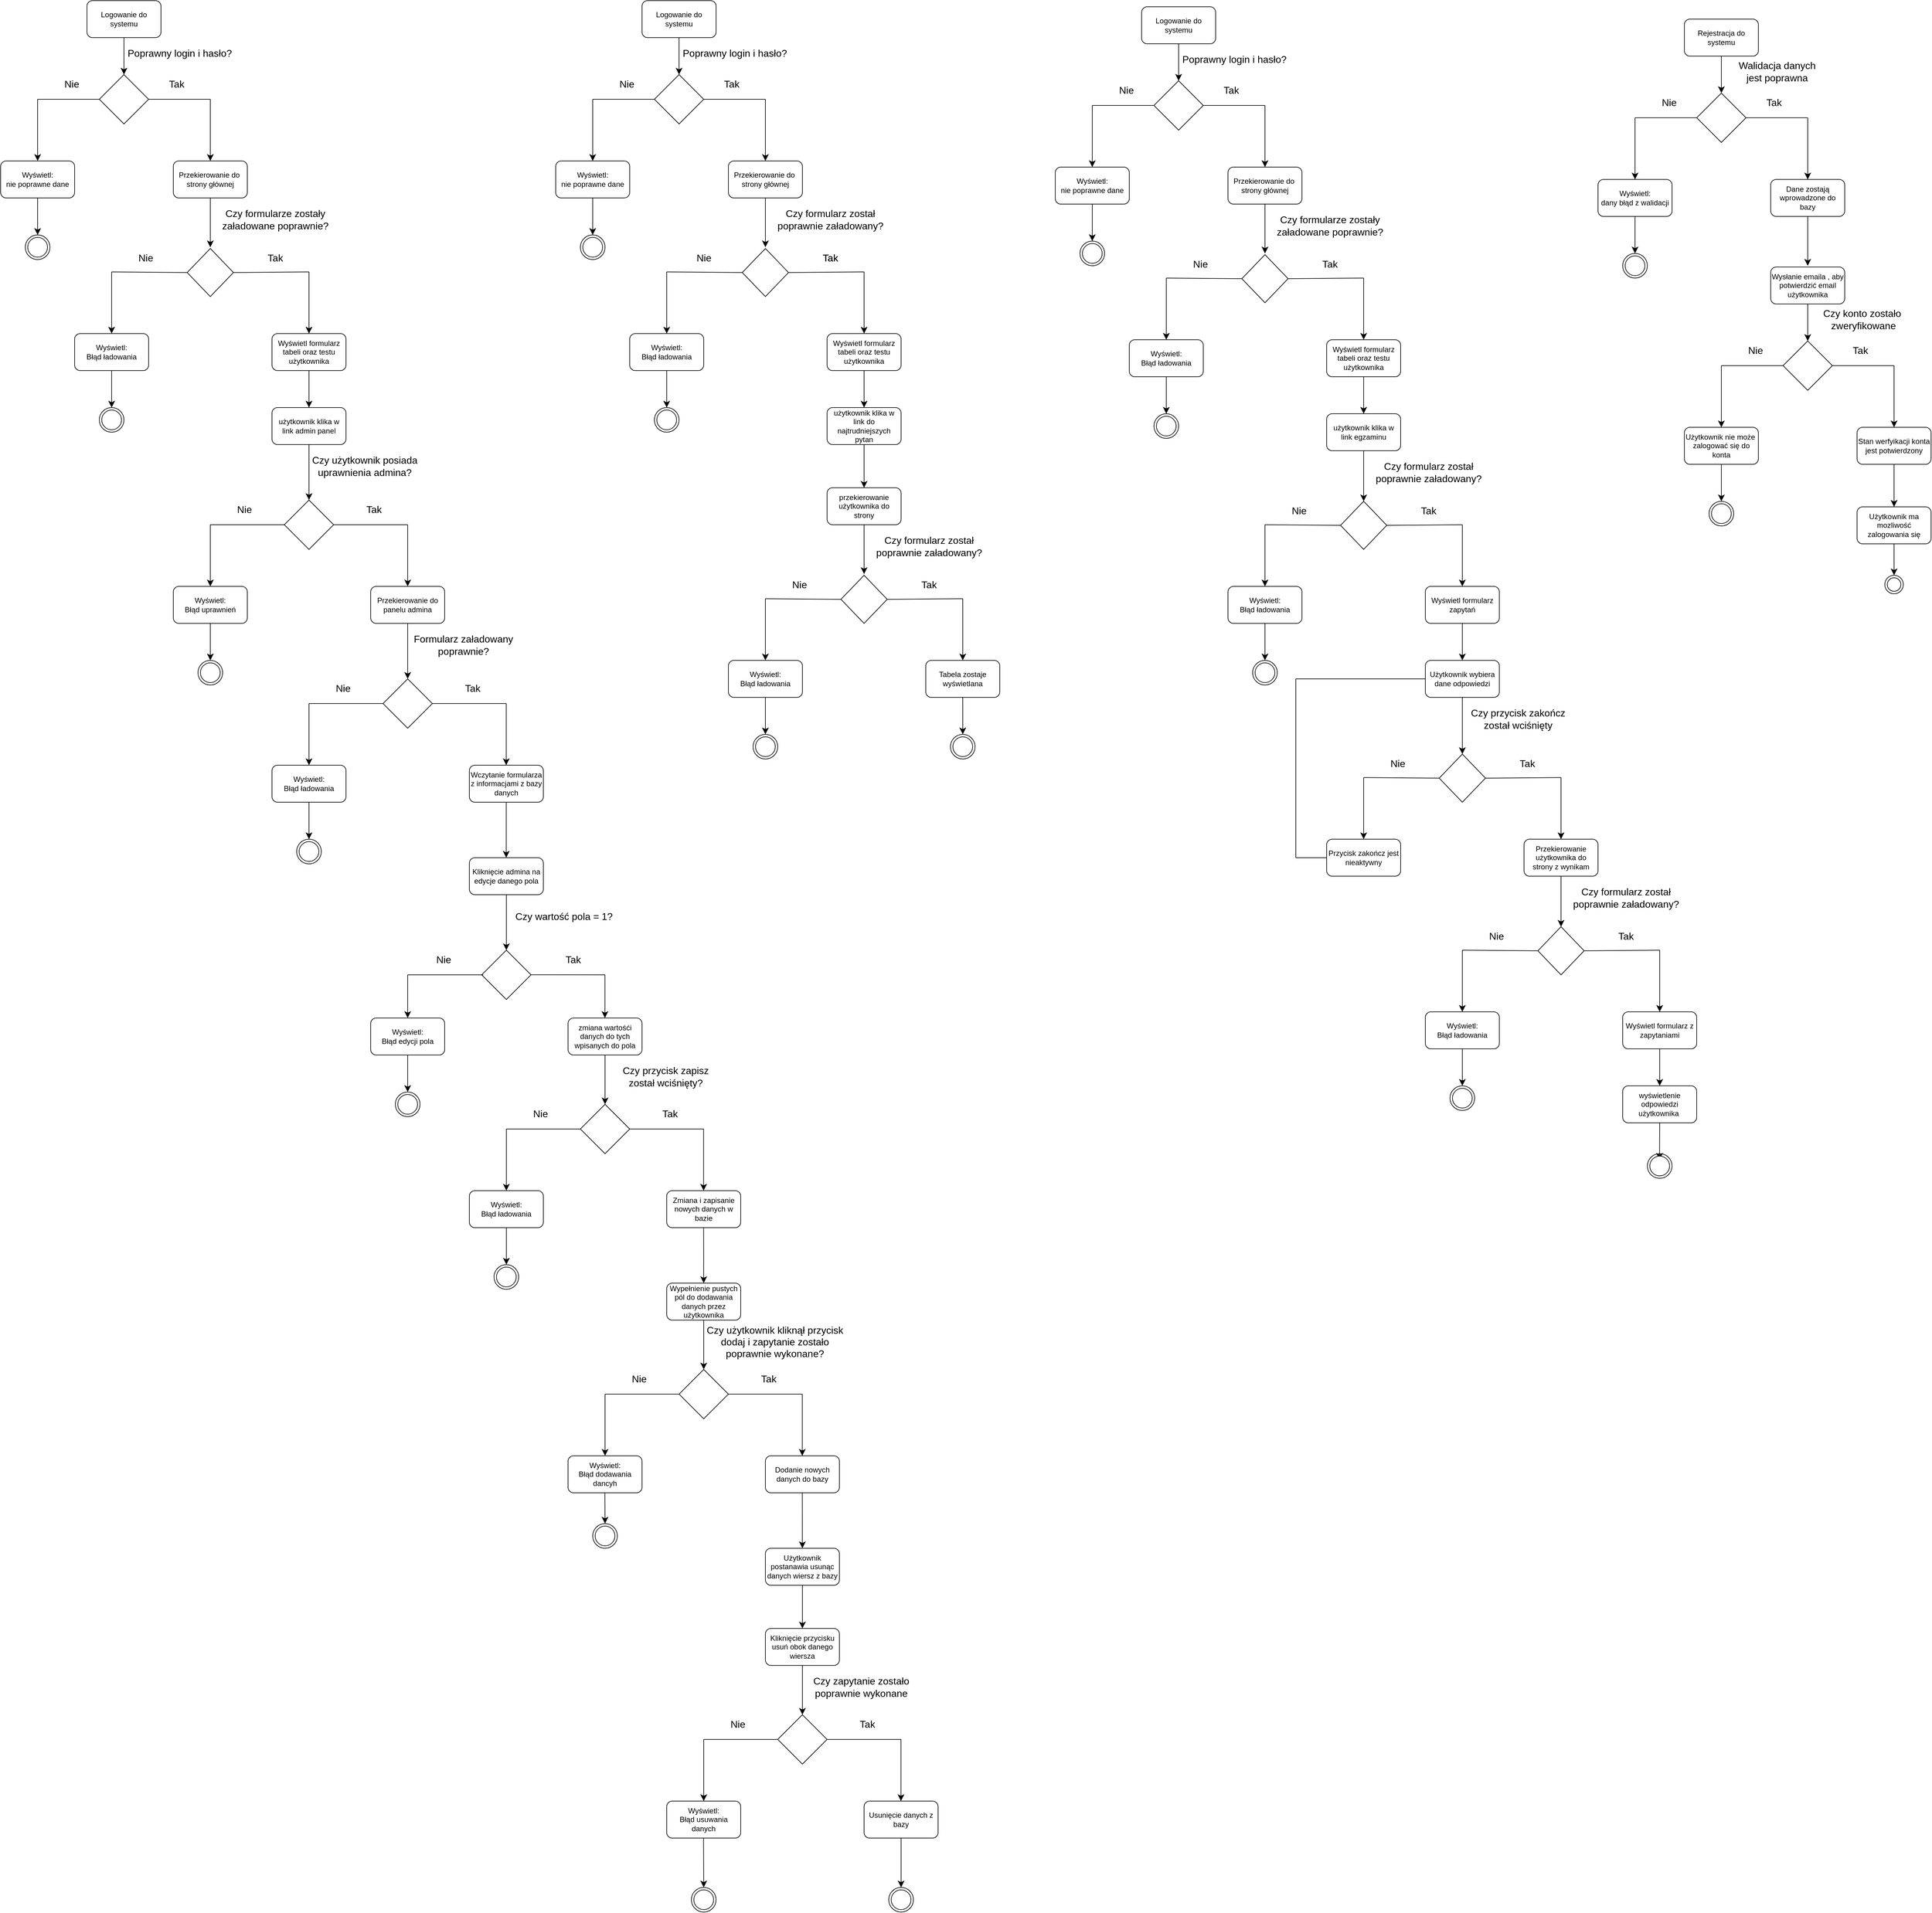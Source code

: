 <mxfile version="24.8.0">
  <diagram name="Strona-1" id="DCmV9VpIvqvDPdrRvZnc">
    <mxGraphModel dx="1061" dy="619" grid="1" gridSize="10" guides="1" tooltips="1" connect="1" arrows="1" fold="1" page="1" pageScale="1" pageWidth="1654" pageHeight="2336" math="0" shadow="0">
      <root>
        <mxCell id="0" />
        <mxCell id="1" parent="0" />
        <mxCell id="mbberH21_pREZGGYshuY-7" style="edgeStyle=none;curved=1;rounded=0;orthogonalLoop=1;jettySize=auto;html=1;exitX=0.5;exitY=1;exitDx=0;exitDy=0;entryX=0.5;entryY=0;entryDx=0;entryDy=0;fontSize=12;startSize=8;endSize=8;" edge="1" parent="1" source="AOqb2BBZftlFT8lkI9-J-2" target="mbberH21_pREZGGYshuY-1">
          <mxGeometry relative="1" as="geometry" />
        </mxCell>
        <mxCell id="AOqb2BBZftlFT8lkI9-J-2" value="&lt;div style=&quot;&quot;&gt;Logowanie do systemu&lt;/div&gt;" style="rounded=1;whiteSpace=wrap;html=1;align=center;glass=0;shadow=0;" parent="1" vertex="1">
          <mxGeometry x="330" y="370" width="120" height="60" as="geometry" />
        </mxCell>
        <mxCell id="mbberH21_pREZGGYshuY-8" style="edgeStyle=none;curved=1;rounded=0;orthogonalLoop=1;jettySize=auto;html=1;exitX=1;exitY=0.5;exitDx=0;exitDy=0;fontSize=12;startSize=8;endSize=8;endArrow=none;endFill=0;" edge="1" parent="1" source="mbberH21_pREZGGYshuY-1">
          <mxGeometry relative="1" as="geometry">
            <mxPoint x="530" y="530" as="targetPoint" />
            <mxPoint x="440" y="529.5" as="sourcePoint" />
          </mxGeometry>
        </mxCell>
        <mxCell id="mbberH21_pREZGGYshuY-1" value="" style="rhombus;whiteSpace=wrap;html=1;" vertex="1" parent="1">
          <mxGeometry x="350" y="490" width="80" height="80" as="geometry" />
        </mxCell>
        <mxCell id="mbberH21_pREZGGYshuY-10" style="edgeStyle=none;curved=1;rounded=0;orthogonalLoop=1;jettySize=auto;html=1;fontSize=12;startSize=8;endSize=8;" edge="1" parent="1">
          <mxGeometry relative="1" as="geometry">
            <mxPoint x="530" y="630" as="targetPoint" />
            <mxPoint x="530" y="530" as="sourcePoint" />
          </mxGeometry>
        </mxCell>
        <mxCell id="mbberH21_pREZGGYshuY-11" style="edgeStyle=none;curved=1;rounded=0;orthogonalLoop=1;jettySize=auto;html=1;exitX=0;exitY=0.5;exitDx=0;exitDy=0;fontSize=12;startSize=8;endSize=8;endArrow=none;endFill=0;" edge="1" parent="1" source="mbberH21_pREZGGYshuY-1">
          <mxGeometry relative="1" as="geometry">
            <mxPoint x="250" y="530" as="targetPoint" />
            <mxPoint x="400" y="580" as="sourcePoint" />
          </mxGeometry>
        </mxCell>
        <mxCell id="mbberH21_pREZGGYshuY-12" style="edgeStyle=none;curved=1;rounded=0;orthogonalLoop=1;jettySize=auto;html=1;fontSize=12;startSize=8;endSize=8;" edge="1" parent="1">
          <mxGeometry relative="1" as="geometry">
            <mxPoint x="250" y="630" as="targetPoint" />
            <mxPoint x="250" y="530" as="sourcePoint" />
          </mxGeometry>
        </mxCell>
        <mxCell id="mbberH21_pREZGGYshuY-13" value="Poprawny login i hasło?" style="text;html=1;align=center;verticalAlign=middle;resizable=0;points=[];autosize=1;strokeColor=none;fillColor=none;fontSize=16;" vertex="1" parent="1">
          <mxGeometry x="385" y="440" width="190" height="30" as="geometry" />
        </mxCell>
        <mxCell id="mbberH21_pREZGGYshuY-14" value="Tak" style="text;html=1;align=center;verticalAlign=middle;resizable=0;points=[];autosize=1;strokeColor=none;fillColor=none;fontSize=16;" vertex="1" parent="1">
          <mxGeometry x="450" y="490" width="50" height="30" as="geometry" />
        </mxCell>
        <mxCell id="mbberH21_pREZGGYshuY-15" value="Nie" style="text;html=1;align=center;verticalAlign=middle;resizable=0;points=[];autosize=1;strokeColor=none;fillColor=none;fontSize=16;" vertex="1" parent="1">
          <mxGeometry x="280" y="490" width="50" height="30" as="geometry" />
        </mxCell>
        <mxCell id="mbberH21_pREZGGYshuY-17" value="" style="ellipse;html=1;shape=endState;" vertex="1" parent="1">
          <mxGeometry x="230" y="750" width="40" height="40" as="geometry" />
        </mxCell>
        <mxCell id="mbberH21_pREZGGYshuY-22" style="edgeStyle=none;curved=1;rounded=0;orthogonalLoop=1;jettySize=auto;html=1;exitX=0.5;exitY=1;exitDx=0;exitDy=0;entryX=0.5;entryY=0;entryDx=0;entryDy=0;fontSize=12;startSize=8;endSize=8;" edge="1" parent="1" source="mbberH21_pREZGGYshuY-21" target="mbberH21_pREZGGYshuY-17">
          <mxGeometry relative="1" as="geometry" />
        </mxCell>
        <mxCell id="mbberH21_pREZGGYshuY-21" value="&lt;div style=&quot;&quot;&gt;Wyświetl:&lt;br&gt;nie poprawne dane&lt;br&gt;&lt;/div&gt;" style="rounded=1;whiteSpace=wrap;html=1;align=center;glass=0;shadow=0;" vertex="1" parent="1">
          <mxGeometry x="190" y="630" width="120" height="60" as="geometry" />
        </mxCell>
        <mxCell id="mbberH21_pREZGGYshuY-25" value="&lt;div style=&quot;&quot;&gt;Przekierowanie do&amp;nbsp;&lt;br&gt;strony głównej&lt;/div&gt;" style="rounded=1;whiteSpace=wrap;html=1;align=center;glass=0;shadow=0;" vertex="1" parent="1">
          <mxGeometry x="470" y="630" width="120" height="60" as="geometry" />
        </mxCell>
        <mxCell id="mbberH21_pREZGGYshuY-29" value="" style="edgeStyle=none;curved=1;rounded=0;orthogonalLoop=1;jettySize=auto;html=1;fontSize=12;startSize=8;endSize=8;exitX=0.5;exitY=1;exitDx=0;exitDy=0;" edge="1" parent="1" source="mbberH21_pREZGGYshuY-25">
          <mxGeometry relative="1" as="geometry">
            <mxPoint x="530" y="780" as="sourcePoint" />
            <mxPoint x="530" y="770" as="targetPoint" />
          </mxGeometry>
        </mxCell>
        <mxCell id="mbberH21_pREZGGYshuY-32" style="edgeStyle=none;curved=1;rounded=0;orthogonalLoop=1;jettySize=auto;html=1;exitX=1;exitY=0.5;exitDx=0;exitDy=0;fontSize=12;startSize=8;endSize=8;endArrow=none;endFill=0;" edge="1" parent="1" source="mbberH21_pREZGGYshuY-28">
          <mxGeometry relative="1" as="geometry">
            <mxPoint x="690" y="810" as="targetPoint" />
          </mxGeometry>
        </mxCell>
        <mxCell id="mbberH21_pREZGGYshuY-33" style="edgeStyle=none;curved=1;rounded=0;orthogonalLoop=1;jettySize=auto;html=1;exitX=0;exitY=0.5;exitDx=0;exitDy=0;fontSize=12;startSize=8;endSize=8;endArrow=none;endFill=0;" edge="1" parent="1" source="mbberH21_pREZGGYshuY-28">
          <mxGeometry relative="1" as="geometry">
            <mxPoint x="370" y="810" as="targetPoint" />
            <Array as="points">
              <mxPoint x="370" y="810" />
            </Array>
          </mxGeometry>
        </mxCell>
        <mxCell id="mbberH21_pREZGGYshuY-28" value="" style="rhombus;whiteSpace=wrap;html=1;" vertex="1" parent="1">
          <mxGeometry x="492.5" y="772" width="75" height="78" as="geometry" />
        </mxCell>
        <mxCell id="mbberH21_pREZGGYshuY-30" value="Czy formularze zostały &lt;br&gt;załadowane&amp;nbsp;&lt;span style=&quot;background-color: initial;&quot;&gt;poprawnie?&lt;/span&gt;" style="text;html=1;align=center;verticalAlign=middle;resizable=0;points=[];autosize=1;strokeColor=none;fillColor=none;fontSize=16;" vertex="1" parent="1">
          <mxGeometry x="540" y="700" width="190" height="50" as="geometry" />
        </mxCell>
        <mxCell id="mbberH21_pREZGGYshuY-34" value="Nie" style="text;html=1;align=center;verticalAlign=middle;resizable=0;points=[];autosize=1;strokeColor=none;fillColor=none;fontSize=16;" vertex="1" parent="1">
          <mxGeometry x="400" y="772" width="50" height="30" as="geometry" />
        </mxCell>
        <mxCell id="mbberH21_pREZGGYshuY-35" value="Tak" style="text;html=1;align=center;verticalAlign=middle;resizable=0;points=[];autosize=1;strokeColor=none;fillColor=none;fontSize=16;" vertex="1" parent="1">
          <mxGeometry x="610" y="772" width="50" height="30" as="geometry" />
        </mxCell>
        <mxCell id="mbberH21_pREZGGYshuY-37" style="edgeStyle=none;curved=1;rounded=0;orthogonalLoop=1;jettySize=auto;html=1;fontSize=12;startSize=8;endSize=8;endArrow=classic;endFill=1;entryX=0.5;entryY=0;entryDx=0;entryDy=0;" edge="1" parent="1" target="mbberH21_pREZGGYshuY-38">
          <mxGeometry relative="1" as="geometry">
            <mxPoint x="370" y="810" as="sourcePoint" />
            <mxPoint x="370" y="870" as="targetPoint" />
          </mxGeometry>
        </mxCell>
        <mxCell id="mbberH21_pREZGGYshuY-39" style="edgeStyle=none;curved=1;rounded=0;orthogonalLoop=1;jettySize=auto;html=1;exitX=0.5;exitY=1;exitDx=0;exitDy=0;fontSize=12;startSize=8;endSize=8;entryX=0.5;entryY=0;entryDx=0;entryDy=0;" edge="1" parent="1" source="mbberH21_pREZGGYshuY-38" target="mbberH21_pREZGGYshuY-40">
          <mxGeometry relative="1" as="geometry">
            <mxPoint x="370" y="990" as="targetPoint" />
          </mxGeometry>
        </mxCell>
        <mxCell id="mbberH21_pREZGGYshuY-38" value="Wyświetl:&lt;div&gt;Błąd ładowania&lt;/div&gt;" style="rounded=1;whiteSpace=wrap;html=1;" vertex="1" parent="1">
          <mxGeometry x="310" y="910" width="120" height="60" as="geometry" />
        </mxCell>
        <mxCell id="mbberH21_pREZGGYshuY-40" value="" style="ellipse;html=1;shape=endState;" vertex="1" parent="1">
          <mxGeometry x="350" y="1030" width="40" height="40" as="geometry" />
        </mxCell>
        <mxCell id="mbberH21_pREZGGYshuY-41" style="edgeStyle=none;curved=1;rounded=0;orthogonalLoop=1;jettySize=auto;html=1;fontSize=12;startSize=8;endSize=8;endArrow=classic;endFill=1;entryX=0.5;entryY=0;entryDx=0;entryDy=0;" edge="1" parent="1" target="mbberH21_pREZGGYshuY-42">
          <mxGeometry relative="1" as="geometry">
            <mxPoint x="690" y="810" as="sourcePoint" />
            <mxPoint x="690" y="870" as="targetPoint" />
          </mxGeometry>
        </mxCell>
        <mxCell id="mbberH21_pREZGGYshuY-42" value="Wyświetl formularz tabeli oraz testu użytkownika" style="whiteSpace=wrap;html=1;rounded=1;" vertex="1" parent="1">
          <mxGeometry x="630" y="910" width="120" height="60" as="geometry" />
        </mxCell>
        <mxCell id="mbberH21_pREZGGYshuY-49" style="edgeStyle=none;curved=1;rounded=0;orthogonalLoop=1;jettySize=auto;html=1;exitX=0.5;exitY=1;exitDx=0;exitDy=0;fontSize=12;startSize=8;endSize=8;entryX=0.5;entryY=0;entryDx=0;entryDy=0;" edge="1" parent="1" source="mbberH21_pREZGGYshuY-44" target="mbberH21_pREZGGYshuY-50">
          <mxGeometry relative="1" as="geometry">
            <mxPoint x="690" y="1185" as="targetPoint" />
          </mxGeometry>
        </mxCell>
        <mxCell id="mbberH21_pREZGGYshuY-44" value="użytkownik klika w link admin panel" style="rounded=1;whiteSpace=wrap;html=1;rotation=0;" vertex="1" parent="1">
          <mxGeometry x="630" y="1030" width="120" height="60" as="geometry" />
        </mxCell>
        <mxCell id="mbberH21_pREZGGYshuY-45" style="edgeStyle=none;curved=1;rounded=0;orthogonalLoop=1;jettySize=auto;html=1;exitX=0.5;exitY=1;exitDx=0;exitDy=0;fontSize=12;startSize=8;endSize=8;entryX=0.5;entryY=0;entryDx=0;entryDy=0;" edge="1" parent="1" source="mbberH21_pREZGGYshuY-42" target="mbberH21_pREZGGYshuY-44">
          <mxGeometry relative="1" as="geometry">
            <mxPoint x="690" y="990" as="targetPoint" />
            <mxPoint x="380" y="940" as="sourcePoint" />
          </mxGeometry>
        </mxCell>
        <mxCell id="mbberH21_pREZGGYshuY-50" value="" style="rhombus;whiteSpace=wrap;html=1;" vertex="1" parent="1">
          <mxGeometry x="650" y="1180" width="80" height="80" as="geometry" />
        </mxCell>
        <mxCell id="mbberH21_pREZGGYshuY-51" style="edgeStyle=none;curved=1;rounded=0;orthogonalLoop=1;jettySize=auto;html=1;fontSize=12;startSize=8;endSize=8;endArrow=none;endFill=0;" edge="1" parent="1">
          <mxGeometry relative="1" as="geometry">
            <mxPoint x="650" y="1220" as="targetPoint" />
            <mxPoint x="530" y="1220" as="sourcePoint" />
          </mxGeometry>
        </mxCell>
        <mxCell id="mbberH21_pREZGGYshuY-52" value="Nie" style="text;html=1;align=center;verticalAlign=middle;resizable=0;points=[];autosize=1;strokeColor=none;fillColor=none;fontSize=16;" vertex="1" parent="1">
          <mxGeometry x="560" y="1180" width="50" height="30" as="geometry" />
        </mxCell>
        <mxCell id="mbberH21_pREZGGYshuY-53" style="edgeStyle=none;curved=1;rounded=0;orthogonalLoop=1;jettySize=auto;html=1;fontSize=12;startSize=8;endSize=8;endArrow=none;endFill=0;" edge="1" parent="1">
          <mxGeometry relative="1" as="geometry">
            <mxPoint x="850" y="1220" as="targetPoint" />
            <mxPoint x="730" y="1220" as="sourcePoint" />
          </mxGeometry>
        </mxCell>
        <mxCell id="mbberH21_pREZGGYshuY-54" value="Tak" style="text;html=1;align=center;verticalAlign=middle;resizable=0;points=[];autosize=1;strokeColor=none;fillColor=none;fontSize=16;" vertex="1" parent="1">
          <mxGeometry x="770" y="1180" width="50" height="30" as="geometry" />
        </mxCell>
        <mxCell id="mbberH21_pREZGGYshuY-55" value="Czy użytkownik posiada &lt;br&gt;uprawnienia admina?" style="text;html=1;align=center;verticalAlign=middle;resizable=0;points=[];autosize=1;strokeColor=none;fillColor=none;fontSize=16;" vertex="1" parent="1">
          <mxGeometry x="685" y="1100" width="190" height="50" as="geometry" />
        </mxCell>
        <mxCell id="mbberH21_pREZGGYshuY-56" style="edgeStyle=none;curved=1;rounded=0;orthogonalLoop=1;jettySize=auto;html=1;fontSize=12;startSize=8;endSize=8;endArrow=classic;endFill=1;entryX=0.5;entryY=0;entryDx=0;entryDy=0;" edge="1" parent="1" target="mbberH21_pREZGGYshuY-58">
          <mxGeometry relative="1" as="geometry">
            <mxPoint x="530" y="1220" as="sourcePoint" />
            <mxPoint x="530" y="1280" as="targetPoint" />
          </mxGeometry>
        </mxCell>
        <mxCell id="mbberH21_pREZGGYshuY-57" style="edgeStyle=none;curved=1;rounded=0;orthogonalLoop=1;jettySize=auto;html=1;exitX=0.5;exitY=1;exitDx=0;exitDy=0;fontSize=12;startSize=8;endSize=8;entryX=0.5;entryY=0;entryDx=0;entryDy=0;" edge="1" parent="1" source="mbberH21_pREZGGYshuY-58" target="mbberH21_pREZGGYshuY-59">
          <mxGeometry relative="1" as="geometry">
            <mxPoint x="530" y="1400" as="targetPoint" />
          </mxGeometry>
        </mxCell>
        <mxCell id="mbberH21_pREZGGYshuY-58" value="Wyświetl:&lt;div&gt;Błąd uprawnień&lt;/div&gt;" style="rounded=1;whiteSpace=wrap;html=1;" vertex="1" parent="1">
          <mxGeometry x="470" y="1320" width="120" height="60" as="geometry" />
        </mxCell>
        <mxCell id="mbberH21_pREZGGYshuY-59" value="" style="ellipse;html=1;shape=endState;" vertex="1" parent="1">
          <mxGeometry x="510" y="1440" width="40" height="40" as="geometry" />
        </mxCell>
        <mxCell id="mbberH21_pREZGGYshuY-60" style="edgeStyle=none;curved=1;rounded=0;orthogonalLoop=1;jettySize=auto;html=1;fontSize=12;startSize=8;endSize=8;endArrow=classic;endFill=1;entryX=0.5;entryY=0;entryDx=0;entryDy=0;" edge="1" parent="1">
          <mxGeometry relative="1" as="geometry">
            <mxPoint x="850" y="1220" as="sourcePoint" />
            <mxPoint x="850" y="1320" as="targetPoint" />
          </mxGeometry>
        </mxCell>
        <mxCell id="mbberH21_pREZGGYshuY-61" value="Przekierowanie do panelu admina" style="rounded=1;whiteSpace=wrap;html=1;" vertex="1" parent="1">
          <mxGeometry x="790" y="1320" width="120" height="60" as="geometry" />
        </mxCell>
        <mxCell id="mbberH21_pREZGGYshuY-70" style="edgeStyle=none;curved=1;rounded=0;orthogonalLoop=1;jettySize=auto;html=1;exitX=0.5;exitY=1;exitDx=0;exitDy=0;fontSize=12;startSize=8;endSize=8;entryX=0.5;entryY=0;entryDx=0;entryDy=0;" edge="1" parent="1" target="mbberH21_pREZGGYshuY-71">
          <mxGeometry relative="1" as="geometry">
            <mxPoint x="850" y="1475" as="targetPoint" />
            <mxPoint x="850" y="1380" as="sourcePoint" />
          </mxGeometry>
        </mxCell>
        <mxCell id="mbberH21_pREZGGYshuY-71" value="" style="rhombus;whiteSpace=wrap;html=1;" vertex="1" parent="1">
          <mxGeometry x="810" y="1470" width="80" height="80" as="geometry" />
        </mxCell>
        <mxCell id="mbberH21_pREZGGYshuY-72" style="edgeStyle=none;curved=1;rounded=0;orthogonalLoop=1;jettySize=auto;html=1;fontSize=12;startSize=8;endSize=8;endArrow=none;endFill=0;" edge="1" parent="1">
          <mxGeometry relative="1" as="geometry">
            <mxPoint x="810" y="1510" as="targetPoint" />
            <mxPoint x="690" y="1510" as="sourcePoint" />
          </mxGeometry>
        </mxCell>
        <mxCell id="mbberH21_pREZGGYshuY-73" value="Nie" style="text;html=1;align=center;verticalAlign=middle;resizable=0;points=[];autosize=1;strokeColor=none;fillColor=none;fontSize=16;" vertex="1" parent="1">
          <mxGeometry x="720" y="1470" width="50" height="30" as="geometry" />
        </mxCell>
        <mxCell id="mbberH21_pREZGGYshuY-74" style="edgeStyle=none;curved=1;rounded=0;orthogonalLoop=1;jettySize=auto;html=1;fontSize=12;startSize=8;endSize=8;endArrow=none;endFill=0;" edge="1" parent="1">
          <mxGeometry relative="1" as="geometry">
            <mxPoint x="1010" y="1510" as="targetPoint" />
            <mxPoint x="890" y="1510" as="sourcePoint" />
          </mxGeometry>
        </mxCell>
        <mxCell id="mbberH21_pREZGGYshuY-75" value="Tak" style="text;html=1;align=center;verticalAlign=middle;resizable=0;points=[];autosize=1;strokeColor=none;fillColor=none;fontSize=16;" vertex="1" parent="1">
          <mxGeometry x="930" y="1470" width="50" height="30" as="geometry" />
        </mxCell>
        <mxCell id="mbberH21_pREZGGYshuY-76" value="Formularz załadowany &lt;br&gt;poprawnie?" style="text;html=1;align=center;verticalAlign=middle;resizable=0;points=[];autosize=1;strokeColor=none;fillColor=none;fontSize=16;" vertex="1" parent="1">
          <mxGeometry x="850" y="1390" width="180" height="50" as="geometry" />
        </mxCell>
        <mxCell id="mbberH21_pREZGGYshuY-77" style="edgeStyle=none;curved=1;rounded=0;orthogonalLoop=1;jettySize=auto;html=1;fontSize=12;startSize=8;endSize=8;endArrow=classic;endFill=1;entryX=0.5;entryY=0;entryDx=0;entryDy=0;" edge="1" parent="1">
          <mxGeometry relative="1" as="geometry">
            <mxPoint x="690" y="1510" as="sourcePoint" />
            <mxPoint x="690" y="1610" as="targetPoint" />
          </mxGeometry>
        </mxCell>
        <mxCell id="mbberH21_pREZGGYshuY-78" style="edgeStyle=none;curved=1;rounded=0;orthogonalLoop=1;jettySize=auto;html=1;fontSize=12;startSize=8;endSize=8;endArrow=classic;endFill=1;entryX=0.5;entryY=0;entryDx=0;entryDy=0;" edge="1" parent="1">
          <mxGeometry relative="1" as="geometry">
            <mxPoint x="1009.8" y="1510" as="sourcePoint" />
            <mxPoint x="1009.8" y="1610" as="targetPoint" />
          </mxGeometry>
        </mxCell>
        <mxCell id="mbberH21_pREZGGYshuY-79" value="Wyświetl:&lt;div&gt;Błąd ładowania&lt;/div&gt;" style="rounded=1;whiteSpace=wrap;html=1;" vertex="1" parent="1">
          <mxGeometry x="630" y="1610" width="120" height="60" as="geometry" />
        </mxCell>
        <mxCell id="mbberH21_pREZGGYshuY-81" style="edgeStyle=none;curved=1;rounded=0;orthogonalLoop=1;jettySize=auto;html=1;exitX=0.5;exitY=1;exitDx=0;exitDy=0;fontSize=12;startSize=8;endSize=8;entryX=0.5;entryY=0;entryDx=0;entryDy=0;" edge="1" parent="1" target="mbberH21_pREZGGYshuY-82">
          <mxGeometry relative="1" as="geometry">
            <mxPoint x="690" y="1690" as="targetPoint" />
            <mxPoint x="690" y="1670" as="sourcePoint" />
          </mxGeometry>
        </mxCell>
        <mxCell id="mbberH21_pREZGGYshuY-82" value="" style="ellipse;html=1;shape=endState;" vertex="1" parent="1">
          <mxGeometry x="670" y="1730" width="40" height="40" as="geometry" />
        </mxCell>
        <mxCell id="mbberH21_pREZGGYshuY-83" value="Kliknięcie admina na edycje danego pola" style="rounded=1;whiteSpace=wrap;html=1;" vertex="1" parent="1">
          <mxGeometry x="950" y="1760" width="120" height="60" as="geometry" />
        </mxCell>
        <mxCell id="mbberH21_pREZGGYshuY-86" style="edgeStyle=none;curved=1;rounded=0;orthogonalLoop=1;jettySize=auto;html=1;fontSize=12;startSize=8;endSize=8;entryX=0.5;entryY=0;entryDx=0;entryDy=0;exitX=0.5;exitY=1;exitDx=0;exitDy=0;" edge="1" parent="1" target="mbberH21_pREZGGYshuY-87" source="mbberH21_pREZGGYshuY-83">
          <mxGeometry relative="1" as="geometry">
            <mxPoint x="1012.5" y="1915" as="targetPoint" />
            <mxPoint x="1010" y="1830" as="sourcePoint" />
          </mxGeometry>
        </mxCell>
        <mxCell id="mbberH21_pREZGGYshuY-87" value="" style="rhombus;whiteSpace=wrap;html=1;" vertex="1" parent="1">
          <mxGeometry x="970" y="1910" width="80" height="80" as="geometry" />
        </mxCell>
        <mxCell id="mbberH21_pREZGGYshuY-88" style="edgeStyle=none;curved=1;rounded=0;orthogonalLoop=1;jettySize=auto;html=1;fontSize=12;startSize=8;endSize=8;endArrow=none;endFill=0;" edge="1" parent="1">
          <mxGeometry relative="1" as="geometry">
            <mxPoint x="972.5" y="1950" as="targetPoint" />
            <mxPoint x="850" y="1950" as="sourcePoint" />
          </mxGeometry>
        </mxCell>
        <mxCell id="mbberH21_pREZGGYshuY-89" value="Nie" style="text;html=1;align=center;verticalAlign=middle;resizable=0;points=[];autosize=1;strokeColor=none;fillColor=none;fontSize=16;" vertex="1" parent="1">
          <mxGeometry x="882.5" y="1910" width="50" height="30" as="geometry" />
        </mxCell>
        <mxCell id="mbberH21_pREZGGYshuY-90" style="edgeStyle=none;curved=1;rounded=0;orthogonalLoop=1;jettySize=auto;html=1;fontSize=12;startSize=8;endSize=8;endArrow=none;endFill=0;" edge="1" parent="1">
          <mxGeometry relative="1" as="geometry">
            <mxPoint x="1170" y="1950" as="targetPoint" />
            <mxPoint x="1050" y="1949.86" as="sourcePoint" />
          </mxGeometry>
        </mxCell>
        <mxCell id="mbberH21_pREZGGYshuY-91" value="Tak" style="text;html=1;align=center;verticalAlign=middle;resizable=0;points=[];autosize=1;strokeColor=none;fillColor=none;fontSize=16;" vertex="1" parent="1">
          <mxGeometry x="1092.5" y="1910" width="50" height="30" as="geometry" />
        </mxCell>
        <mxCell id="mbberH21_pREZGGYshuY-92" value="Czy wartość pola = 1?" style="text;html=1;align=center;verticalAlign=middle;resizable=0;points=[];autosize=1;strokeColor=none;fillColor=none;fontSize=16;" vertex="1" parent="1">
          <mxGeometry x="1012.5" y="1840" width="180" height="30" as="geometry" />
        </mxCell>
        <mxCell id="mbberH21_pREZGGYshuY-93" style="edgeStyle=none;curved=1;rounded=0;orthogonalLoop=1;jettySize=auto;html=1;fontSize=12;startSize=8;endSize=8;endArrow=classic;endFill=1;entryX=0.5;entryY=0;entryDx=0;entryDy=0;" edge="1" parent="1" target="mbberH21_pREZGGYshuY-95">
          <mxGeometry relative="1" as="geometry">
            <mxPoint x="850" y="1950" as="sourcePoint" />
            <mxPoint x="852.5" y="2050" as="targetPoint" />
          </mxGeometry>
        </mxCell>
        <mxCell id="mbberH21_pREZGGYshuY-104" style="edgeStyle=none;curved=1;rounded=0;orthogonalLoop=1;jettySize=auto;html=1;exitX=0.5;exitY=1;exitDx=0;exitDy=0;fontSize=12;startSize=8;endSize=8;" edge="1" parent="1" source="mbberH21_pREZGGYshuY-95">
          <mxGeometry relative="1" as="geometry">
            <mxPoint x="850" y="2140" as="targetPoint" />
          </mxGeometry>
        </mxCell>
        <mxCell id="mbberH21_pREZGGYshuY-95" value="Wyświetl:&lt;br&gt;Błąd edycji pola" style="rounded=1;whiteSpace=wrap;html=1;" vertex="1" parent="1">
          <mxGeometry x="790" y="2020" width="120" height="60" as="geometry" />
        </mxCell>
        <mxCell id="mbberH21_pREZGGYshuY-100" value="" style="ellipse;html=1;shape=endState;" vertex="1" parent="1">
          <mxGeometry x="830" y="2140" width="40" height="40" as="geometry" />
        </mxCell>
        <mxCell id="mbberH21_pREZGGYshuY-101" value="Wczytanie formularza z informacjami z bazy danych" style="rounded=1;whiteSpace=wrap;html=1;" vertex="1" parent="1">
          <mxGeometry x="950" y="1610" width="120" height="60" as="geometry" />
        </mxCell>
        <mxCell id="mbberH21_pREZGGYshuY-102" style="edgeStyle=none;curved=1;rounded=0;orthogonalLoop=1;jettySize=auto;html=1;fontSize=12;startSize=8;endSize=8;" edge="1" parent="1">
          <mxGeometry relative="1" as="geometry">
            <mxPoint x="1009.8" y="1760" as="targetPoint" />
            <mxPoint x="1009.8" y="1670" as="sourcePoint" />
            <Array as="points">
              <mxPoint x="1009.8" y="1740" />
            </Array>
          </mxGeometry>
        </mxCell>
        <mxCell id="mbberH21_pREZGGYshuY-109" style="edgeStyle=none;curved=1;rounded=0;orthogonalLoop=1;jettySize=auto;html=1;exitX=0.5;exitY=1;exitDx=0;exitDy=0;entryX=0.5;entryY=0;entryDx=0;entryDy=0;fontSize=12;startSize=8;endSize=8;" edge="1" parent="1" source="mbberH21_pREZGGYshuY-106">
          <mxGeometry relative="1" as="geometry">
            <mxPoint x="1170" y="2160" as="targetPoint" />
          </mxGeometry>
        </mxCell>
        <mxCell id="mbberH21_pREZGGYshuY-106" value="zmiana wartośći danych do tych wpisanych do pola" style="rounded=1;whiteSpace=wrap;html=1;" vertex="1" parent="1">
          <mxGeometry x="1110" y="2020" width="120" height="60" as="geometry" />
        </mxCell>
        <mxCell id="mbberH21_pREZGGYshuY-107" style="edgeStyle=none;curved=1;rounded=0;orthogonalLoop=1;jettySize=auto;html=1;fontSize=12;startSize=8;endSize=8;endArrow=classic;endFill=1;entryX=0.5;entryY=0;entryDx=0;entryDy=0;" edge="1" parent="1">
          <mxGeometry relative="1" as="geometry">
            <mxPoint x="1169.83" y="1950" as="sourcePoint" />
            <mxPoint x="1169.83" y="2020" as="targetPoint" />
          </mxGeometry>
        </mxCell>
        <mxCell id="mbberH21_pREZGGYshuY-125" value="" style="rhombus;whiteSpace=wrap;html=1;" vertex="1" parent="1">
          <mxGeometry x="1130" y="2160" width="80" height="80" as="geometry" />
        </mxCell>
        <mxCell id="mbberH21_pREZGGYshuY-126" style="edgeStyle=none;curved=1;rounded=0;orthogonalLoop=1;jettySize=auto;html=1;fontSize=12;startSize=8;endSize=8;endArrow=none;endFill=0;" edge="1" parent="1">
          <mxGeometry relative="1" as="geometry">
            <mxPoint x="1130" y="2200" as="targetPoint" />
            <mxPoint x="1010" y="2200" as="sourcePoint" />
          </mxGeometry>
        </mxCell>
        <mxCell id="mbberH21_pREZGGYshuY-127" value="Nie" style="text;html=1;align=center;verticalAlign=middle;resizable=0;points=[];autosize=1;strokeColor=none;fillColor=none;fontSize=16;" vertex="1" parent="1">
          <mxGeometry x="1040" y="2160" width="50" height="30" as="geometry" />
        </mxCell>
        <mxCell id="mbberH21_pREZGGYshuY-128" style="edgeStyle=none;curved=1;rounded=0;orthogonalLoop=1;jettySize=auto;html=1;fontSize=12;startSize=8;endSize=8;endArrow=none;endFill=0;" edge="1" parent="1">
          <mxGeometry relative="1" as="geometry">
            <mxPoint x="1330" y="2200" as="targetPoint" />
            <mxPoint x="1210" y="2200" as="sourcePoint" />
          </mxGeometry>
        </mxCell>
        <mxCell id="mbberH21_pREZGGYshuY-129" value="Tak" style="text;html=1;align=center;verticalAlign=middle;resizable=0;points=[];autosize=1;strokeColor=none;fillColor=none;fontSize=16;" vertex="1" parent="1">
          <mxGeometry x="1250" y="2160" width="50" height="30" as="geometry" />
        </mxCell>
        <mxCell id="mbberH21_pREZGGYshuY-131" style="edgeStyle=none;curved=1;rounded=0;orthogonalLoop=1;jettySize=auto;html=1;fontSize=12;startSize=8;endSize=8;endArrow=classic;endFill=1;entryX=0.5;entryY=0;entryDx=0;entryDy=0;" edge="1" parent="1">
          <mxGeometry relative="1" as="geometry">
            <mxPoint x="1010" y="2200" as="sourcePoint" />
            <mxPoint x="1010" y="2300" as="targetPoint" />
          </mxGeometry>
        </mxCell>
        <mxCell id="mbberH21_pREZGGYshuY-132" style="edgeStyle=none;curved=1;rounded=0;orthogonalLoop=1;jettySize=auto;html=1;fontSize=12;startSize=8;endSize=8;endArrow=classic;endFill=1;entryX=0.5;entryY=0;entryDx=0;entryDy=0;" edge="1" parent="1">
          <mxGeometry relative="1" as="geometry">
            <mxPoint x="1329.8" y="2200" as="sourcePoint" />
            <mxPoint x="1329.8" y="2300" as="targetPoint" />
          </mxGeometry>
        </mxCell>
        <mxCell id="mbberH21_pREZGGYshuY-133" value="Wyświetl:&lt;div&gt;Błąd ładowania&lt;/div&gt;" style="rounded=1;whiteSpace=wrap;html=1;" vertex="1" parent="1">
          <mxGeometry x="950" y="2300" width="120" height="60" as="geometry" />
        </mxCell>
        <mxCell id="mbberH21_pREZGGYshuY-134" style="edgeStyle=none;curved=1;rounded=0;orthogonalLoop=1;jettySize=auto;html=1;exitX=0.5;exitY=1;exitDx=0;exitDy=0;fontSize=12;startSize=8;endSize=8;entryX=0.5;entryY=0;entryDx=0;entryDy=0;" edge="1" parent="1" target="mbberH21_pREZGGYshuY-135">
          <mxGeometry relative="1" as="geometry">
            <mxPoint x="1010" y="2380" as="targetPoint" />
            <mxPoint x="1010" y="2360" as="sourcePoint" />
          </mxGeometry>
        </mxCell>
        <mxCell id="mbberH21_pREZGGYshuY-135" value="" style="ellipse;html=1;shape=endState;" vertex="1" parent="1">
          <mxGeometry x="990" y="2420" width="40" height="40" as="geometry" />
        </mxCell>
        <mxCell id="mbberH21_pREZGGYshuY-136" value="Zmiana i zapisanie nowych danych w bazie" style="rounded=1;whiteSpace=wrap;html=1;" vertex="1" parent="1">
          <mxGeometry x="1270" y="2300" width="120" height="60" as="geometry" />
        </mxCell>
        <mxCell id="mbberH21_pREZGGYshuY-137" style="edgeStyle=none;curved=1;rounded=0;orthogonalLoop=1;jettySize=auto;html=1;fontSize=12;startSize=8;endSize=8;" edge="1" parent="1">
          <mxGeometry relative="1" as="geometry">
            <mxPoint x="1330" y="2450" as="targetPoint" />
            <mxPoint x="1329.83" y="2360" as="sourcePoint" />
            <Array as="points">
              <mxPoint x="1330" y="2400" />
              <mxPoint x="1329.83" y="2430" />
            </Array>
          </mxGeometry>
        </mxCell>
        <mxCell id="mbberH21_pREZGGYshuY-138" value="Czy przycisk zapisz &lt;br&gt;został wciśnięty?" style="text;html=1;align=center;verticalAlign=middle;resizable=0;points=[];autosize=1;strokeColor=none;fillColor=none;fontSize=16;" vertex="1" parent="1">
          <mxGeometry x="1187.5" y="2090" width="160" height="50" as="geometry" />
        </mxCell>
        <mxCell id="mbberH21_pREZGGYshuY-140" style="edgeStyle=none;curved=1;rounded=0;orthogonalLoop=1;jettySize=auto;html=1;exitX=0.5;exitY=1;exitDx=0;exitDy=0;entryX=0.5;entryY=0;entryDx=0;entryDy=0;fontSize=12;startSize=8;endSize=8;" edge="1" parent="1">
          <mxGeometry relative="1" as="geometry">
            <mxPoint x="1330" y="2510" as="sourcePoint" />
            <mxPoint x="1330" y="2590" as="targetPoint" />
          </mxGeometry>
        </mxCell>
        <mxCell id="mbberH21_pREZGGYshuY-141" value="" style="rhombus;whiteSpace=wrap;html=1;" vertex="1" parent="1">
          <mxGeometry x="1290" y="2590" width="80" height="80" as="geometry" />
        </mxCell>
        <mxCell id="mbberH21_pREZGGYshuY-142" style="edgeStyle=none;curved=1;rounded=0;orthogonalLoop=1;jettySize=auto;html=1;fontSize=12;startSize=8;endSize=8;endArrow=none;endFill=0;" edge="1" parent="1">
          <mxGeometry relative="1" as="geometry">
            <mxPoint x="1290" y="2630" as="targetPoint" />
            <mxPoint x="1170" y="2630" as="sourcePoint" />
          </mxGeometry>
        </mxCell>
        <mxCell id="mbberH21_pREZGGYshuY-143" value="Nie" style="text;html=1;align=center;verticalAlign=middle;resizable=0;points=[];autosize=1;strokeColor=none;fillColor=none;fontSize=16;" vertex="1" parent="1">
          <mxGeometry x="1200" y="2590" width="50" height="30" as="geometry" />
        </mxCell>
        <mxCell id="mbberH21_pREZGGYshuY-144" style="edgeStyle=none;curved=1;rounded=0;orthogonalLoop=1;jettySize=auto;html=1;fontSize=12;startSize=8;endSize=8;endArrow=none;endFill=0;" edge="1" parent="1">
          <mxGeometry relative="1" as="geometry">
            <mxPoint x="1490" y="2630" as="targetPoint" />
            <mxPoint x="1370" y="2630" as="sourcePoint" />
          </mxGeometry>
        </mxCell>
        <mxCell id="mbberH21_pREZGGYshuY-145" value="Tak" style="text;html=1;align=center;verticalAlign=middle;resizable=0;points=[];autosize=1;strokeColor=none;fillColor=none;fontSize=16;" vertex="1" parent="1">
          <mxGeometry x="1410" y="2590" width="50" height="30" as="geometry" />
        </mxCell>
        <mxCell id="mbberH21_pREZGGYshuY-146" style="edgeStyle=none;curved=1;rounded=0;orthogonalLoop=1;jettySize=auto;html=1;fontSize=12;startSize=8;endSize=8;endArrow=classic;endFill=1;entryX=0.5;entryY=0;entryDx=0;entryDy=0;" edge="1" parent="1">
          <mxGeometry relative="1" as="geometry">
            <mxPoint x="1170" y="2630" as="sourcePoint" />
            <mxPoint x="1170" y="2730" as="targetPoint" />
          </mxGeometry>
        </mxCell>
        <mxCell id="mbberH21_pREZGGYshuY-147" style="edgeStyle=none;curved=1;rounded=0;orthogonalLoop=1;jettySize=auto;html=1;fontSize=12;startSize=8;endSize=8;endArrow=classic;endFill=1;entryX=0.5;entryY=0;entryDx=0;entryDy=0;" edge="1" parent="1">
          <mxGeometry relative="1" as="geometry">
            <mxPoint x="1489.8" y="2630" as="sourcePoint" />
            <mxPoint x="1489.8" y="2730" as="targetPoint" />
          </mxGeometry>
        </mxCell>
        <mxCell id="mbberH21_pREZGGYshuY-148" style="edgeStyle=none;curved=1;rounded=0;orthogonalLoop=1;jettySize=auto;html=1;exitX=0.5;exitY=1;exitDx=0;exitDy=0;fontSize=12;startSize=8;endSize=8;entryX=0.5;entryY=0;entryDx=0;entryDy=0;" edge="1" parent="1" target="mbberH21_pREZGGYshuY-153">
          <mxGeometry relative="1" as="geometry">
            <mxPoint x="1169.71" y="2850" as="targetPoint" />
            <mxPoint x="1169.71" y="2790" as="sourcePoint" />
          </mxGeometry>
        </mxCell>
        <mxCell id="mbberH21_pREZGGYshuY-149" value="Dodanie nowych danych do bazy" style="rounded=1;whiteSpace=wrap;html=1;" vertex="1" parent="1">
          <mxGeometry x="1430" y="2730" width="120" height="60" as="geometry" />
        </mxCell>
        <mxCell id="mbberH21_pREZGGYshuY-150" style="edgeStyle=none;curved=1;rounded=0;orthogonalLoop=1;jettySize=auto;html=1;fontSize=12;startSize=8;endSize=8;" edge="1" parent="1">
          <mxGeometry relative="1" as="geometry">
            <mxPoint x="1490" y="2880" as="targetPoint" />
            <mxPoint x="1489.83" y="2790" as="sourcePoint" />
            <Array as="points">
              <mxPoint x="1490" y="2830" />
              <mxPoint x="1489.83" y="2860" />
            </Array>
          </mxGeometry>
        </mxCell>
        <mxCell id="mbberH21_pREZGGYshuY-151" value="Czy użytkownik kliknął przycisk &lt;br&gt;dodaj i zapytanie zostało&lt;br&gt;poprawnie wykonane?" style="text;html=1;align=center;verticalAlign=middle;resizable=0;points=[];autosize=1;strokeColor=none;fillColor=none;fontSize=16;" vertex="1" parent="1">
          <mxGeometry x="1330" y="2510" width="230" height="70" as="geometry" />
        </mxCell>
        <mxCell id="mbberH21_pREZGGYshuY-152" value="Wyświetl:&lt;br&gt;Błąd dodawania dancyh" style="rounded=1;whiteSpace=wrap;html=1;" vertex="1" parent="1">
          <mxGeometry x="1110" y="2730" width="120" height="60" as="geometry" />
        </mxCell>
        <mxCell id="mbberH21_pREZGGYshuY-153" value="" style="ellipse;html=1;shape=endState;" vertex="1" parent="1">
          <mxGeometry x="1150" y="2840" width="40" height="40" as="geometry" />
        </mxCell>
        <mxCell id="mbberH21_pREZGGYshuY-155" value="Wypełnienie pustych pól do dodawania danych przez użytkownika" style="rounded=1;whiteSpace=wrap;html=1;" vertex="1" parent="1">
          <mxGeometry x="1270" y="2450" width="120" height="60" as="geometry" />
        </mxCell>
        <mxCell id="mbberH21_pREZGGYshuY-158" style="edgeStyle=none;curved=1;rounded=0;orthogonalLoop=1;jettySize=auto;html=1;exitX=0.5;exitY=1;exitDx=0;exitDy=0;fontSize=12;startSize=8;endSize=8;" edge="1" parent="1" source="mbberH21_pREZGGYshuY-156" target="mbberH21_pREZGGYshuY-157">
          <mxGeometry relative="1" as="geometry" />
        </mxCell>
        <mxCell id="mbberH21_pREZGGYshuY-156" value="Użytkownik postanawia usunąc danych wiersz z bazy" style="rounded=1;whiteSpace=wrap;html=1;" vertex="1" parent="1">
          <mxGeometry x="1430" y="2880" width="120" height="60" as="geometry" />
        </mxCell>
        <mxCell id="mbberH21_pREZGGYshuY-157" value="Kliknięcie przycisku usuń obok danego wiersza" style="rounded=1;whiteSpace=wrap;html=1;" vertex="1" parent="1">
          <mxGeometry x="1430" y="3010" width="120" height="60" as="geometry" />
        </mxCell>
        <mxCell id="mbberH21_pREZGGYshuY-159" style="edgeStyle=none;curved=1;rounded=0;orthogonalLoop=1;jettySize=auto;html=1;exitX=0.5;exitY=1;exitDx=0;exitDy=0;entryX=0.5;entryY=0;entryDx=0;entryDy=0;fontSize=12;startSize=8;endSize=8;" edge="1" parent="1">
          <mxGeometry relative="1" as="geometry">
            <mxPoint x="1490" y="3070" as="sourcePoint" />
            <mxPoint x="1490" y="3150" as="targetPoint" />
          </mxGeometry>
        </mxCell>
        <mxCell id="mbberH21_pREZGGYshuY-160" value="" style="rhombus;whiteSpace=wrap;html=1;" vertex="1" parent="1">
          <mxGeometry x="1450" y="3150" width="80" height="80" as="geometry" />
        </mxCell>
        <mxCell id="mbberH21_pREZGGYshuY-161" style="edgeStyle=none;curved=1;rounded=0;orthogonalLoop=1;jettySize=auto;html=1;fontSize=12;startSize=8;endSize=8;endArrow=none;endFill=0;" edge="1" parent="1">
          <mxGeometry relative="1" as="geometry">
            <mxPoint x="1450" y="3190" as="targetPoint" />
            <mxPoint x="1330" y="3190" as="sourcePoint" />
          </mxGeometry>
        </mxCell>
        <mxCell id="mbberH21_pREZGGYshuY-162" value="Nie" style="text;html=1;align=center;verticalAlign=middle;resizable=0;points=[];autosize=1;strokeColor=none;fillColor=none;fontSize=16;" vertex="1" parent="1">
          <mxGeometry x="1360" y="3150" width="50" height="30" as="geometry" />
        </mxCell>
        <mxCell id="mbberH21_pREZGGYshuY-163" style="edgeStyle=none;curved=1;rounded=0;orthogonalLoop=1;jettySize=auto;html=1;fontSize=12;startSize=8;endSize=8;endArrow=none;endFill=0;" edge="1" parent="1">
          <mxGeometry relative="1" as="geometry">
            <mxPoint x="1650" y="3190" as="targetPoint" />
            <mxPoint x="1530" y="3190" as="sourcePoint" />
          </mxGeometry>
        </mxCell>
        <mxCell id="mbberH21_pREZGGYshuY-164" value="Tak" style="text;html=1;align=center;verticalAlign=middle;resizable=0;points=[];autosize=1;strokeColor=none;fillColor=none;fontSize=16;" vertex="1" parent="1">
          <mxGeometry x="1570" y="3150" width="50" height="30" as="geometry" />
        </mxCell>
        <mxCell id="mbberH21_pREZGGYshuY-165" style="edgeStyle=none;curved=1;rounded=0;orthogonalLoop=1;jettySize=auto;html=1;fontSize=12;startSize=8;endSize=8;endArrow=classic;endFill=1;entryX=0.5;entryY=0;entryDx=0;entryDy=0;" edge="1" parent="1">
          <mxGeometry relative="1" as="geometry">
            <mxPoint x="1330" y="3190" as="sourcePoint" />
            <mxPoint x="1330" y="3290" as="targetPoint" />
          </mxGeometry>
        </mxCell>
        <mxCell id="mbberH21_pREZGGYshuY-166" style="edgeStyle=none;curved=1;rounded=0;orthogonalLoop=1;jettySize=auto;html=1;fontSize=12;startSize=8;endSize=8;endArrow=classic;endFill=1;entryX=0.5;entryY=0;entryDx=0;entryDy=0;" edge="1" parent="1">
          <mxGeometry relative="1" as="geometry">
            <mxPoint x="1649.8" y="3190" as="sourcePoint" />
            <mxPoint x="1649.8" y="3290" as="targetPoint" />
          </mxGeometry>
        </mxCell>
        <mxCell id="mbberH21_pREZGGYshuY-167" style="edgeStyle=none;curved=1;rounded=0;orthogonalLoop=1;jettySize=auto;html=1;exitX=0.5;exitY=1;exitDx=0;exitDy=0;fontSize=12;startSize=8;endSize=8;entryX=0.5;entryY=0;entryDx=0;entryDy=0;" edge="1" parent="1" target="mbberH21_pREZGGYshuY-172">
          <mxGeometry relative="1" as="geometry">
            <mxPoint x="1329.71" y="3410" as="targetPoint" />
            <mxPoint x="1329.71" y="3350" as="sourcePoint" />
          </mxGeometry>
        </mxCell>
        <mxCell id="mbberH21_pREZGGYshuY-202" style="edgeStyle=none;curved=1;rounded=0;orthogonalLoop=1;jettySize=auto;html=1;exitX=0.5;exitY=1;exitDx=0;exitDy=0;entryX=0.5;entryY=0;entryDx=0;entryDy=0;fontSize=12;startSize=8;endSize=8;" edge="1" parent="1" source="mbberH21_pREZGGYshuY-168" target="mbberH21_pREZGGYshuY-181">
          <mxGeometry relative="1" as="geometry" />
        </mxCell>
        <mxCell id="mbberH21_pREZGGYshuY-168" value="Usunięcie danych z bazy" style="rounded=1;whiteSpace=wrap;html=1;" vertex="1" parent="1">
          <mxGeometry x="1590" y="3290" width="120" height="60" as="geometry" />
        </mxCell>
        <mxCell id="mbberH21_pREZGGYshuY-170" value="Czy zapytanie zostało&lt;br&gt;poprawnie wykonane" style="text;html=1;align=center;verticalAlign=middle;resizable=0;points=[];autosize=1;strokeColor=none;fillColor=none;fontSize=16;" vertex="1" parent="1">
          <mxGeometry x="1500" y="3080" width="170" height="50" as="geometry" />
        </mxCell>
        <mxCell id="mbberH21_pREZGGYshuY-171" value="Wyświetl:&lt;br&gt;Błąd usuwania danych" style="rounded=1;whiteSpace=wrap;html=1;" vertex="1" parent="1">
          <mxGeometry x="1270" y="3290" width="120" height="60" as="geometry" />
        </mxCell>
        <mxCell id="mbberH21_pREZGGYshuY-172" value="" style="ellipse;html=1;shape=endState;" vertex="1" parent="1">
          <mxGeometry x="1310" y="3430" width="40" height="40" as="geometry" />
        </mxCell>
        <mxCell id="mbberH21_pREZGGYshuY-181" value="" style="ellipse;html=1;shape=endState;" vertex="1" parent="1">
          <mxGeometry x="1630" y="3430" width="40" height="40" as="geometry" />
        </mxCell>
        <mxCell id="mbberH21_pREZGGYshuY-182" style="edgeStyle=none;curved=1;rounded=0;orthogonalLoop=1;jettySize=auto;html=1;exitX=1;exitY=0.5;exitDx=0;exitDy=0;fontSize=12;startSize=8;endSize=8;" edge="1" parent="1" source="mbberH21_pREZGGYshuY-172" target="mbberH21_pREZGGYshuY-172">
          <mxGeometry relative="1" as="geometry" />
        </mxCell>
        <mxCell id="mbberH21_pREZGGYshuY-185" style="edgeStyle=none;curved=1;rounded=0;orthogonalLoop=1;jettySize=auto;html=1;exitX=0.5;exitY=1;exitDx=0;exitDy=0;entryX=0.5;entryY=0;entryDx=0;entryDy=0;fontSize=12;startSize=8;endSize=8;" edge="1" parent="1" source="mbberH21_pREZGGYshuY-186" target="mbberH21_pREZGGYshuY-188">
          <mxGeometry relative="1" as="geometry" />
        </mxCell>
        <mxCell id="mbberH21_pREZGGYshuY-186" value="&lt;div style=&quot;&quot;&gt;Logowanie do systemu&lt;/div&gt;" style="rounded=1;whiteSpace=wrap;html=1;align=center;glass=0;shadow=0;" vertex="1" parent="1">
          <mxGeometry x="1230" y="370" width="120" height="60" as="geometry" />
        </mxCell>
        <mxCell id="mbberH21_pREZGGYshuY-187" style="edgeStyle=none;curved=1;rounded=0;orthogonalLoop=1;jettySize=auto;html=1;exitX=1;exitY=0.5;exitDx=0;exitDy=0;fontSize=12;startSize=8;endSize=8;endArrow=none;endFill=0;" edge="1" parent="1" source="mbberH21_pREZGGYshuY-188">
          <mxGeometry relative="1" as="geometry">
            <mxPoint x="1430" y="530" as="targetPoint" />
            <mxPoint x="1340" y="529.5" as="sourcePoint" />
          </mxGeometry>
        </mxCell>
        <mxCell id="mbberH21_pREZGGYshuY-188" value="" style="rhombus;whiteSpace=wrap;html=1;" vertex="1" parent="1">
          <mxGeometry x="1250" y="490" width="80" height="80" as="geometry" />
        </mxCell>
        <mxCell id="mbberH21_pREZGGYshuY-189" style="edgeStyle=none;curved=1;rounded=0;orthogonalLoop=1;jettySize=auto;html=1;fontSize=12;startSize=8;endSize=8;" edge="1" parent="1">
          <mxGeometry relative="1" as="geometry">
            <mxPoint x="1430" y="630" as="targetPoint" />
            <mxPoint x="1430" y="530" as="sourcePoint" />
          </mxGeometry>
        </mxCell>
        <mxCell id="mbberH21_pREZGGYshuY-190" style="edgeStyle=none;curved=1;rounded=0;orthogonalLoop=1;jettySize=auto;html=1;exitX=0;exitY=0.5;exitDx=0;exitDy=0;fontSize=12;startSize=8;endSize=8;endArrow=none;endFill=0;" edge="1" parent="1" source="mbberH21_pREZGGYshuY-188">
          <mxGeometry relative="1" as="geometry">
            <mxPoint x="1150" y="530" as="targetPoint" />
            <mxPoint x="1300" y="580" as="sourcePoint" />
          </mxGeometry>
        </mxCell>
        <mxCell id="mbberH21_pREZGGYshuY-191" style="edgeStyle=none;curved=1;rounded=0;orthogonalLoop=1;jettySize=auto;html=1;fontSize=12;startSize=8;endSize=8;" edge="1" parent="1">
          <mxGeometry relative="1" as="geometry">
            <mxPoint x="1150" y="630" as="targetPoint" />
            <mxPoint x="1150" y="530" as="sourcePoint" />
          </mxGeometry>
        </mxCell>
        <mxCell id="mbberH21_pREZGGYshuY-192" value="Poprawny login i hasło?" style="text;html=1;align=center;verticalAlign=middle;resizable=0;points=[];autosize=1;strokeColor=none;fillColor=none;fontSize=16;" vertex="1" parent="1">
          <mxGeometry x="1285" y="440" width="190" height="30" as="geometry" />
        </mxCell>
        <mxCell id="mbberH21_pREZGGYshuY-193" value="Tak" style="text;html=1;align=center;verticalAlign=middle;resizable=0;points=[];autosize=1;strokeColor=none;fillColor=none;fontSize=16;" vertex="1" parent="1">
          <mxGeometry x="1350" y="490" width="50" height="30" as="geometry" />
        </mxCell>
        <mxCell id="mbberH21_pREZGGYshuY-194" value="Nie" style="text;html=1;align=center;verticalAlign=middle;resizable=0;points=[];autosize=1;strokeColor=none;fillColor=none;fontSize=16;" vertex="1" parent="1">
          <mxGeometry x="1180" y="490" width="50" height="30" as="geometry" />
        </mxCell>
        <mxCell id="mbberH21_pREZGGYshuY-195" value="" style="ellipse;html=1;shape=endState;" vertex="1" parent="1">
          <mxGeometry x="1130" y="750" width="40" height="40" as="geometry" />
        </mxCell>
        <mxCell id="mbberH21_pREZGGYshuY-196" style="edgeStyle=none;curved=1;rounded=0;orthogonalLoop=1;jettySize=auto;html=1;exitX=0.5;exitY=1;exitDx=0;exitDy=0;entryX=0.5;entryY=0;entryDx=0;entryDy=0;fontSize=12;startSize=8;endSize=8;" edge="1" parent="1" source="mbberH21_pREZGGYshuY-197" target="mbberH21_pREZGGYshuY-195">
          <mxGeometry relative="1" as="geometry" />
        </mxCell>
        <mxCell id="mbberH21_pREZGGYshuY-197" value="&lt;div style=&quot;&quot;&gt;Wyświetl:&lt;br&gt;nie poprawne dane&lt;br&gt;&lt;/div&gt;" style="rounded=1;whiteSpace=wrap;html=1;align=center;glass=0;shadow=0;" vertex="1" parent="1">
          <mxGeometry x="1090" y="630" width="120" height="60" as="geometry" />
        </mxCell>
        <mxCell id="mbberH21_pREZGGYshuY-198" value="&lt;div style=&quot;&quot;&gt;Przekierowanie do&amp;nbsp;&lt;br&gt;strony głównej&lt;/div&gt;" style="rounded=1;whiteSpace=wrap;html=1;align=center;glass=0;shadow=0;" vertex="1" parent="1">
          <mxGeometry x="1370" y="630" width="120" height="60" as="geometry" />
        </mxCell>
        <mxCell id="mbberH21_pREZGGYshuY-199" value="" style="edgeStyle=none;curved=1;rounded=0;orthogonalLoop=1;jettySize=auto;html=1;fontSize=12;startSize=8;endSize=8;exitX=0.5;exitY=1;exitDx=0;exitDy=0;" edge="1" parent="1" source="mbberH21_pREZGGYshuY-198">
          <mxGeometry relative="1" as="geometry">
            <mxPoint x="1430" y="780" as="sourcePoint" />
            <mxPoint x="1430" y="770" as="targetPoint" />
          </mxGeometry>
        </mxCell>
        <mxCell id="mbberH21_pREZGGYshuY-200" value="Nie" style="text;html=1;align=center;verticalAlign=middle;resizable=0;points=[];autosize=1;strokeColor=none;fillColor=none;fontSize=16;" vertex="1" parent="1">
          <mxGeometry x="1305" y="772" width="50" height="30" as="geometry" />
        </mxCell>
        <mxCell id="mbberH21_pREZGGYshuY-201" value="Tak" style="text;html=1;align=center;verticalAlign=middle;resizable=0;points=[];autosize=1;strokeColor=none;fillColor=none;fontSize=16;" vertex="1" parent="1">
          <mxGeometry x="1510" y="772" width="50" height="30" as="geometry" />
        </mxCell>
        <mxCell id="mbberH21_pREZGGYshuY-204" style="edgeStyle=none;curved=1;rounded=0;orthogonalLoop=1;jettySize=auto;html=1;exitX=1;exitY=0.5;exitDx=0;exitDy=0;fontSize=12;startSize=8;endSize=8;endArrow=none;endFill=0;" edge="1" parent="1" source="mbberH21_pREZGGYshuY-206">
          <mxGeometry relative="1" as="geometry">
            <mxPoint x="1590" y="810" as="targetPoint" />
          </mxGeometry>
        </mxCell>
        <mxCell id="mbberH21_pREZGGYshuY-205" style="edgeStyle=none;curved=1;rounded=0;orthogonalLoop=1;jettySize=auto;html=1;exitX=0;exitY=0.5;exitDx=0;exitDy=0;fontSize=12;startSize=8;endSize=8;endArrow=none;endFill=0;" edge="1" parent="1" source="mbberH21_pREZGGYshuY-206">
          <mxGeometry relative="1" as="geometry">
            <mxPoint x="1270" y="810" as="targetPoint" />
            <Array as="points">
              <mxPoint x="1270" y="810" />
            </Array>
          </mxGeometry>
        </mxCell>
        <mxCell id="mbberH21_pREZGGYshuY-206" value="" style="rhombus;whiteSpace=wrap;html=1;" vertex="1" parent="1">
          <mxGeometry x="1392.5" y="772" width="75" height="78" as="geometry" />
        </mxCell>
        <mxCell id="mbberH21_pREZGGYshuY-208" value="Tak" style="text;html=1;align=center;verticalAlign=middle;resizable=0;points=[];autosize=1;strokeColor=none;fillColor=none;fontSize=16;" vertex="1" parent="1">
          <mxGeometry x="1510" y="772" width="50" height="30" as="geometry" />
        </mxCell>
        <mxCell id="mbberH21_pREZGGYshuY-209" style="edgeStyle=none;curved=1;rounded=0;orthogonalLoop=1;jettySize=auto;html=1;fontSize=12;startSize=8;endSize=8;endArrow=classic;endFill=1;entryX=0.5;entryY=0;entryDx=0;entryDy=0;" edge="1" parent="1" target="mbberH21_pREZGGYshuY-211">
          <mxGeometry relative="1" as="geometry">
            <mxPoint x="1270" y="810" as="sourcePoint" />
            <mxPoint x="1270" y="870" as="targetPoint" />
          </mxGeometry>
        </mxCell>
        <mxCell id="mbberH21_pREZGGYshuY-210" style="edgeStyle=none;curved=1;rounded=0;orthogonalLoop=1;jettySize=auto;html=1;exitX=0.5;exitY=1;exitDx=0;exitDy=0;fontSize=12;startSize=8;endSize=8;entryX=0.5;entryY=0;entryDx=0;entryDy=0;" edge="1" parent="1" source="mbberH21_pREZGGYshuY-211" target="mbberH21_pREZGGYshuY-212">
          <mxGeometry relative="1" as="geometry">
            <mxPoint x="1270" y="990" as="targetPoint" />
          </mxGeometry>
        </mxCell>
        <mxCell id="mbberH21_pREZGGYshuY-211" value="Wyświetl:&lt;div&gt;Błąd ładowania&lt;/div&gt;" style="rounded=1;whiteSpace=wrap;html=1;" vertex="1" parent="1">
          <mxGeometry x="1210" y="910" width="120" height="60" as="geometry" />
        </mxCell>
        <mxCell id="mbberH21_pREZGGYshuY-212" value="" style="ellipse;html=1;shape=endState;" vertex="1" parent="1">
          <mxGeometry x="1250" y="1030" width="40" height="40" as="geometry" />
        </mxCell>
        <mxCell id="mbberH21_pREZGGYshuY-213" style="edgeStyle=none;curved=1;rounded=0;orthogonalLoop=1;jettySize=auto;html=1;fontSize=12;startSize=8;endSize=8;endArrow=classic;endFill=1;entryX=0.5;entryY=0;entryDx=0;entryDy=0;" edge="1" parent="1" target="mbberH21_pREZGGYshuY-214">
          <mxGeometry relative="1" as="geometry">
            <mxPoint x="1590" y="810" as="sourcePoint" />
            <mxPoint x="1590" y="870" as="targetPoint" />
          </mxGeometry>
        </mxCell>
        <mxCell id="mbberH21_pREZGGYshuY-214" value="Wyświetl formularz tabeli oraz testu użytkownika" style="whiteSpace=wrap;html=1;rounded=1;" vertex="1" parent="1">
          <mxGeometry x="1530" y="910" width="120" height="60" as="geometry" />
        </mxCell>
        <mxCell id="mbberH21_pREZGGYshuY-217" style="edgeStyle=none;curved=1;rounded=0;orthogonalLoop=1;jettySize=auto;html=1;exitX=0.5;exitY=1;exitDx=0;exitDy=0;fontSize=12;startSize=8;endSize=8;" edge="1" parent="1" source="mbberH21_pREZGGYshuY-215">
          <mxGeometry relative="1" as="geometry">
            <mxPoint x="1590" y="1160" as="targetPoint" />
          </mxGeometry>
        </mxCell>
        <mxCell id="mbberH21_pREZGGYshuY-215" value="użytkownik klika w link do najtrudniejszych pytan" style="rounded=1;whiteSpace=wrap;html=1;rotation=0;" vertex="1" parent="1">
          <mxGeometry x="1530" y="1030" width="120" height="60" as="geometry" />
        </mxCell>
        <mxCell id="mbberH21_pREZGGYshuY-216" style="edgeStyle=none;curved=1;rounded=0;orthogonalLoop=1;jettySize=auto;html=1;exitX=0.5;exitY=1;exitDx=0;exitDy=0;fontSize=12;startSize=8;endSize=8;entryX=0.5;entryY=0;entryDx=0;entryDy=0;" edge="1" parent="1" source="mbberH21_pREZGGYshuY-214" target="mbberH21_pREZGGYshuY-215">
          <mxGeometry relative="1" as="geometry">
            <mxPoint x="1590" y="990" as="targetPoint" />
            <mxPoint x="1280" y="940" as="sourcePoint" />
          </mxGeometry>
        </mxCell>
        <mxCell id="mbberH21_pREZGGYshuY-218" value="przekierowanie użytkownika do strony" style="rounded=1;whiteSpace=wrap;html=1;" vertex="1" parent="1">
          <mxGeometry x="1530" y="1160" width="120" height="60" as="geometry" />
        </mxCell>
        <mxCell id="mbberH21_pREZGGYshuY-233" value="" style="edgeStyle=none;curved=1;rounded=0;orthogonalLoop=1;jettySize=auto;html=1;fontSize=12;startSize=8;endSize=8;exitX=0.5;exitY=1;exitDx=0;exitDy=0;" edge="1" parent="1">
          <mxGeometry relative="1" as="geometry">
            <mxPoint x="1590" y="1220" as="sourcePoint" />
            <mxPoint x="1590" y="1300" as="targetPoint" />
          </mxGeometry>
        </mxCell>
        <mxCell id="mbberH21_pREZGGYshuY-234" style="edgeStyle=none;curved=1;rounded=0;orthogonalLoop=1;jettySize=auto;html=1;exitX=1;exitY=0.5;exitDx=0;exitDy=0;fontSize=12;startSize=8;endSize=8;endArrow=none;endFill=0;" edge="1" source="mbberH21_pREZGGYshuY-236" parent="1">
          <mxGeometry relative="1" as="geometry">
            <mxPoint x="1750" y="1340" as="targetPoint" />
          </mxGeometry>
        </mxCell>
        <mxCell id="mbberH21_pREZGGYshuY-235" style="edgeStyle=none;curved=1;rounded=0;orthogonalLoop=1;jettySize=auto;html=1;exitX=0;exitY=0.5;exitDx=0;exitDy=0;fontSize=12;startSize=8;endSize=8;endArrow=none;endFill=0;" edge="1" source="mbberH21_pREZGGYshuY-236" parent="1">
          <mxGeometry relative="1" as="geometry">
            <mxPoint x="1430" y="1340" as="targetPoint" />
            <Array as="points">
              <mxPoint x="1430" y="1340" />
            </Array>
          </mxGeometry>
        </mxCell>
        <mxCell id="mbberH21_pREZGGYshuY-236" value="" style="rhombus;whiteSpace=wrap;html=1;" vertex="1" parent="1">
          <mxGeometry x="1552.5" y="1302" width="75" height="78" as="geometry" />
        </mxCell>
        <mxCell id="mbberH21_pREZGGYshuY-237" value="Czy formularz został&lt;br&gt;poprawnie załadowany?" style="text;html=1;align=center;verticalAlign=middle;resizable=0;points=[];autosize=1;strokeColor=none;fillColor=none;fontSize=16;" vertex="1" parent="1">
          <mxGeometry x="1600" y="1230" width="190" height="50" as="geometry" />
        </mxCell>
        <mxCell id="mbberH21_pREZGGYshuY-238" value="Nie" style="text;html=1;align=center;verticalAlign=middle;resizable=0;points=[];autosize=1;strokeColor=none;fillColor=none;fontSize=16;" vertex="1" parent="1">
          <mxGeometry x="1460" y="1302" width="50" height="30" as="geometry" />
        </mxCell>
        <mxCell id="mbberH21_pREZGGYshuY-239" value="Tak" style="text;html=1;align=center;verticalAlign=middle;resizable=0;points=[];autosize=1;strokeColor=none;fillColor=none;fontSize=16;" vertex="1" parent="1">
          <mxGeometry x="1670" y="1302" width="50" height="30" as="geometry" />
        </mxCell>
        <mxCell id="mbberH21_pREZGGYshuY-240" style="edgeStyle=none;curved=1;rounded=0;orthogonalLoop=1;jettySize=auto;html=1;fontSize=12;startSize=8;endSize=8;endArrow=classic;endFill=1;entryX=0.5;entryY=0;entryDx=0;entryDy=0;" edge="1" target="mbberH21_pREZGGYshuY-242" parent="1">
          <mxGeometry relative="1" as="geometry">
            <mxPoint x="1430" y="1340" as="sourcePoint" />
            <mxPoint x="1430" y="1400" as="targetPoint" />
          </mxGeometry>
        </mxCell>
        <mxCell id="mbberH21_pREZGGYshuY-241" style="edgeStyle=none;curved=1;rounded=0;orthogonalLoop=1;jettySize=auto;html=1;exitX=0.5;exitY=1;exitDx=0;exitDy=0;fontSize=12;startSize=8;endSize=8;entryX=0.5;entryY=0;entryDx=0;entryDy=0;" edge="1" source="mbberH21_pREZGGYshuY-242" target="mbberH21_pREZGGYshuY-243" parent="1">
          <mxGeometry relative="1" as="geometry">
            <mxPoint x="1430" y="1520" as="targetPoint" />
          </mxGeometry>
        </mxCell>
        <mxCell id="mbberH21_pREZGGYshuY-242" value="Wyświetl:&lt;div&gt;Błąd ładowania&lt;/div&gt;" style="rounded=1;whiteSpace=wrap;html=1;" vertex="1" parent="1">
          <mxGeometry x="1370" y="1440" width="120" height="60" as="geometry" />
        </mxCell>
        <mxCell id="mbberH21_pREZGGYshuY-243" value="" style="ellipse;html=1;shape=endState;" vertex="1" parent="1">
          <mxGeometry x="1410" y="1560" width="40" height="40" as="geometry" />
        </mxCell>
        <mxCell id="mbberH21_pREZGGYshuY-244" style="edgeStyle=none;curved=1;rounded=0;orthogonalLoop=1;jettySize=auto;html=1;fontSize=12;startSize=8;endSize=8;endArrow=classic;endFill=1;entryX=0.5;entryY=0;entryDx=0;entryDy=0;" edge="1" target="mbberH21_pREZGGYshuY-245" parent="1">
          <mxGeometry relative="1" as="geometry">
            <mxPoint x="1750" y="1340" as="sourcePoint" />
            <mxPoint x="1750" y="1400" as="targetPoint" />
          </mxGeometry>
        </mxCell>
        <mxCell id="mbberH21_pREZGGYshuY-245" value="Tabela zostaje wyświetlana" style="whiteSpace=wrap;html=1;rounded=1;" vertex="1" parent="1">
          <mxGeometry x="1690" y="1440" width="120" height="60" as="geometry" />
        </mxCell>
        <mxCell id="mbberH21_pREZGGYshuY-246" style="edgeStyle=none;curved=1;rounded=0;orthogonalLoop=1;jettySize=auto;html=1;exitX=0.5;exitY=1;exitDx=0;exitDy=0;fontSize=12;startSize=8;endSize=8;entryX=0.5;entryY=0;entryDx=0;entryDy=0;" edge="1" source="mbberH21_pREZGGYshuY-245" parent="1">
          <mxGeometry relative="1" as="geometry">
            <mxPoint x="1750" y="1560" as="targetPoint" />
            <mxPoint x="1440" y="1470" as="sourcePoint" />
          </mxGeometry>
        </mxCell>
        <mxCell id="mbberH21_pREZGGYshuY-247" value="" style="ellipse;html=1;shape=endState;" vertex="1" parent="1">
          <mxGeometry x="1730" y="1560" width="40" height="40" as="geometry" />
        </mxCell>
        <mxCell id="mbberH21_pREZGGYshuY-248" style="edgeStyle=none;curved=1;rounded=0;orthogonalLoop=1;jettySize=auto;html=1;exitX=0.5;exitY=1;exitDx=0;exitDy=0;entryX=0.5;entryY=0;entryDx=0;entryDy=0;fontSize=12;startSize=8;endSize=8;" edge="1" source="mbberH21_pREZGGYshuY-249" target="mbberH21_pREZGGYshuY-251" parent="1">
          <mxGeometry relative="1" as="geometry" />
        </mxCell>
        <mxCell id="mbberH21_pREZGGYshuY-249" value="&lt;div style=&quot;&quot;&gt;Logowanie do systemu&lt;/div&gt;" style="rounded=1;whiteSpace=wrap;html=1;align=center;glass=0;shadow=0;" vertex="1" parent="1">
          <mxGeometry x="2040" y="380" width="120" height="60" as="geometry" />
        </mxCell>
        <mxCell id="mbberH21_pREZGGYshuY-250" style="edgeStyle=none;curved=1;rounded=0;orthogonalLoop=1;jettySize=auto;html=1;exitX=1;exitY=0.5;exitDx=0;exitDy=0;fontSize=12;startSize=8;endSize=8;endArrow=none;endFill=0;" edge="1" source="mbberH21_pREZGGYshuY-251" parent="1">
          <mxGeometry relative="1" as="geometry">
            <mxPoint x="2240" y="540" as="targetPoint" />
            <mxPoint x="2150" y="539.5" as="sourcePoint" />
          </mxGeometry>
        </mxCell>
        <mxCell id="mbberH21_pREZGGYshuY-251" value="" style="rhombus;whiteSpace=wrap;html=1;" vertex="1" parent="1">
          <mxGeometry x="2060" y="500" width="80" height="80" as="geometry" />
        </mxCell>
        <mxCell id="mbberH21_pREZGGYshuY-252" style="edgeStyle=none;curved=1;rounded=0;orthogonalLoop=1;jettySize=auto;html=1;fontSize=12;startSize=8;endSize=8;" edge="1" parent="1">
          <mxGeometry relative="1" as="geometry">
            <mxPoint x="2240" y="640" as="targetPoint" />
            <mxPoint x="2240" y="540" as="sourcePoint" />
          </mxGeometry>
        </mxCell>
        <mxCell id="mbberH21_pREZGGYshuY-253" style="edgeStyle=none;curved=1;rounded=0;orthogonalLoop=1;jettySize=auto;html=1;exitX=0;exitY=0.5;exitDx=0;exitDy=0;fontSize=12;startSize=8;endSize=8;endArrow=none;endFill=0;" edge="1" source="mbberH21_pREZGGYshuY-251" parent="1">
          <mxGeometry relative="1" as="geometry">
            <mxPoint x="1960" y="540" as="targetPoint" />
            <mxPoint x="2110" y="590" as="sourcePoint" />
          </mxGeometry>
        </mxCell>
        <mxCell id="mbberH21_pREZGGYshuY-254" style="edgeStyle=none;curved=1;rounded=0;orthogonalLoop=1;jettySize=auto;html=1;fontSize=12;startSize=8;endSize=8;" edge="1" parent="1">
          <mxGeometry relative="1" as="geometry">
            <mxPoint x="1960" y="640" as="targetPoint" />
            <mxPoint x="1960" y="540" as="sourcePoint" />
          </mxGeometry>
        </mxCell>
        <mxCell id="mbberH21_pREZGGYshuY-255" value="Poprawny login i hasło?" style="text;html=1;align=center;verticalAlign=middle;resizable=0;points=[];autosize=1;strokeColor=none;fillColor=none;fontSize=16;" vertex="1" parent="1">
          <mxGeometry x="2095" y="450" width="190" height="30" as="geometry" />
        </mxCell>
        <mxCell id="mbberH21_pREZGGYshuY-256" value="Tak" style="text;html=1;align=center;verticalAlign=middle;resizable=0;points=[];autosize=1;strokeColor=none;fillColor=none;fontSize=16;" vertex="1" parent="1">
          <mxGeometry x="2160" y="500" width="50" height="30" as="geometry" />
        </mxCell>
        <mxCell id="mbberH21_pREZGGYshuY-257" value="Nie" style="text;html=1;align=center;verticalAlign=middle;resizable=0;points=[];autosize=1;strokeColor=none;fillColor=none;fontSize=16;" vertex="1" parent="1">
          <mxGeometry x="1990" y="500" width="50" height="30" as="geometry" />
        </mxCell>
        <mxCell id="mbberH21_pREZGGYshuY-258" value="" style="ellipse;html=1;shape=endState;" vertex="1" parent="1">
          <mxGeometry x="1940" y="760" width="40" height="40" as="geometry" />
        </mxCell>
        <mxCell id="mbberH21_pREZGGYshuY-259" style="edgeStyle=none;curved=1;rounded=0;orthogonalLoop=1;jettySize=auto;html=1;exitX=0.5;exitY=1;exitDx=0;exitDy=0;entryX=0.5;entryY=0;entryDx=0;entryDy=0;fontSize=12;startSize=8;endSize=8;" edge="1" source="mbberH21_pREZGGYshuY-260" target="mbberH21_pREZGGYshuY-258" parent="1">
          <mxGeometry relative="1" as="geometry" />
        </mxCell>
        <mxCell id="mbberH21_pREZGGYshuY-260" value="&lt;div style=&quot;&quot;&gt;Wyświetl:&lt;br&gt;nie poprawne dane&lt;br&gt;&lt;/div&gt;" style="rounded=1;whiteSpace=wrap;html=1;align=center;glass=0;shadow=0;" vertex="1" parent="1">
          <mxGeometry x="1900" y="640" width="120" height="60" as="geometry" />
        </mxCell>
        <mxCell id="mbberH21_pREZGGYshuY-261" value="&lt;div style=&quot;&quot;&gt;Przekierowanie do&amp;nbsp;&lt;br&gt;strony głównej&lt;/div&gt;" style="rounded=1;whiteSpace=wrap;html=1;align=center;glass=0;shadow=0;" vertex="1" parent="1">
          <mxGeometry x="2180" y="640" width="120" height="60" as="geometry" />
        </mxCell>
        <mxCell id="mbberH21_pREZGGYshuY-262" value="" style="edgeStyle=none;curved=1;rounded=0;orthogonalLoop=1;jettySize=auto;html=1;fontSize=12;startSize=8;endSize=8;exitX=0.5;exitY=1;exitDx=0;exitDy=0;" edge="1" source="mbberH21_pREZGGYshuY-261" parent="1">
          <mxGeometry relative="1" as="geometry">
            <mxPoint x="2240" y="790" as="sourcePoint" />
            <mxPoint x="2240" y="780" as="targetPoint" />
          </mxGeometry>
        </mxCell>
        <mxCell id="mbberH21_pREZGGYshuY-263" style="edgeStyle=none;curved=1;rounded=0;orthogonalLoop=1;jettySize=auto;html=1;exitX=1;exitY=0.5;exitDx=0;exitDy=0;fontSize=12;startSize=8;endSize=8;endArrow=none;endFill=0;" edge="1" source="mbberH21_pREZGGYshuY-265" parent="1">
          <mxGeometry relative="1" as="geometry">
            <mxPoint x="2400" y="820" as="targetPoint" />
          </mxGeometry>
        </mxCell>
        <mxCell id="mbberH21_pREZGGYshuY-264" style="edgeStyle=none;curved=1;rounded=0;orthogonalLoop=1;jettySize=auto;html=1;exitX=0;exitY=0.5;exitDx=0;exitDy=0;fontSize=12;startSize=8;endSize=8;endArrow=none;endFill=0;" edge="1" source="mbberH21_pREZGGYshuY-265" parent="1">
          <mxGeometry relative="1" as="geometry">
            <mxPoint x="2080" y="820" as="targetPoint" />
            <Array as="points">
              <mxPoint x="2080" y="820" />
            </Array>
          </mxGeometry>
        </mxCell>
        <mxCell id="mbberH21_pREZGGYshuY-265" value="" style="rhombus;whiteSpace=wrap;html=1;" vertex="1" parent="1">
          <mxGeometry x="2202.5" y="782" width="75" height="78" as="geometry" />
        </mxCell>
        <mxCell id="mbberH21_pREZGGYshuY-266" value="Czy formularze zostały &lt;br&gt;załadowane&amp;nbsp;&lt;span style=&quot;background-color: initial;&quot;&gt;poprawnie?&lt;/span&gt;" style="text;html=1;align=center;verticalAlign=middle;resizable=0;points=[];autosize=1;strokeColor=none;fillColor=none;fontSize=16;" vertex="1" parent="1">
          <mxGeometry x="2250" y="710" width="190" height="50" as="geometry" />
        </mxCell>
        <mxCell id="mbberH21_pREZGGYshuY-267" value="Nie" style="text;html=1;align=center;verticalAlign=middle;resizable=0;points=[];autosize=1;strokeColor=none;fillColor=none;fontSize=16;" vertex="1" parent="1">
          <mxGeometry x="2110" y="782" width="50" height="30" as="geometry" />
        </mxCell>
        <mxCell id="mbberH21_pREZGGYshuY-268" value="Tak" style="text;html=1;align=center;verticalAlign=middle;resizable=0;points=[];autosize=1;strokeColor=none;fillColor=none;fontSize=16;" vertex="1" parent="1">
          <mxGeometry x="2320" y="782" width="50" height="30" as="geometry" />
        </mxCell>
        <mxCell id="mbberH21_pREZGGYshuY-269" style="edgeStyle=none;curved=1;rounded=0;orthogonalLoop=1;jettySize=auto;html=1;fontSize=12;startSize=8;endSize=8;endArrow=classic;endFill=1;entryX=0.5;entryY=0;entryDx=0;entryDy=0;" edge="1" target="mbberH21_pREZGGYshuY-271" parent="1">
          <mxGeometry relative="1" as="geometry">
            <mxPoint x="2080" y="820" as="sourcePoint" />
            <mxPoint x="2080" y="880" as="targetPoint" />
          </mxGeometry>
        </mxCell>
        <mxCell id="mbberH21_pREZGGYshuY-270" style="edgeStyle=none;curved=1;rounded=0;orthogonalLoop=1;jettySize=auto;html=1;exitX=0.5;exitY=1;exitDx=0;exitDy=0;fontSize=12;startSize=8;endSize=8;entryX=0.5;entryY=0;entryDx=0;entryDy=0;" edge="1" source="mbberH21_pREZGGYshuY-271" target="mbberH21_pREZGGYshuY-272" parent="1">
          <mxGeometry relative="1" as="geometry">
            <mxPoint x="2080" y="1000" as="targetPoint" />
          </mxGeometry>
        </mxCell>
        <mxCell id="mbberH21_pREZGGYshuY-271" value="Wyświetl:&lt;div&gt;Błąd ładowania&lt;/div&gt;" style="rounded=1;whiteSpace=wrap;html=1;" vertex="1" parent="1">
          <mxGeometry x="2020" y="920" width="120" height="60" as="geometry" />
        </mxCell>
        <mxCell id="mbberH21_pREZGGYshuY-272" value="" style="ellipse;html=1;shape=endState;" vertex="1" parent="1">
          <mxGeometry x="2060" y="1040" width="40" height="40" as="geometry" />
        </mxCell>
        <mxCell id="mbberH21_pREZGGYshuY-273" style="edgeStyle=none;curved=1;rounded=0;orthogonalLoop=1;jettySize=auto;html=1;fontSize=12;startSize=8;endSize=8;endArrow=classic;endFill=1;entryX=0.5;entryY=0;entryDx=0;entryDy=0;" edge="1" target="mbberH21_pREZGGYshuY-274" parent="1">
          <mxGeometry relative="1" as="geometry">
            <mxPoint x="2400" y="820" as="sourcePoint" />
            <mxPoint x="2400" y="880" as="targetPoint" />
          </mxGeometry>
        </mxCell>
        <mxCell id="mbberH21_pREZGGYshuY-274" value="Wyświetl formularz tabeli oraz testu użytkownika" style="whiteSpace=wrap;html=1;rounded=1;" vertex="1" parent="1">
          <mxGeometry x="2340" y="920" width="120" height="60" as="geometry" />
        </mxCell>
        <mxCell id="mbberH21_pREZGGYshuY-291" style="edgeStyle=none;curved=1;rounded=0;orthogonalLoop=1;jettySize=auto;html=1;exitX=0.5;exitY=1;exitDx=0;exitDy=0;entryX=0.5;entryY=0;entryDx=0;entryDy=0;fontSize=12;startSize=8;endSize=8;" edge="1" parent="1" source="mbberH21_pREZGGYshuY-275" target="mbberH21_pREZGGYshuY-279">
          <mxGeometry relative="1" as="geometry" />
        </mxCell>
        <mxCell id="mbberH21_pREZGGYshuY-275" value="użytkownik klika w link egzaminu" style="rounded=1;whiteSpace=wrap;html=1;rotation=0;" vertex="1" parent="1">
          <mxGeometry x="2340" y="1040" width="120" height="60" as="geometry" />
        </mxCell>
        <mxCell id="mbberH21_pREZGGYshuY-276" style="edgeStyle=none;curved=1;rounded=0;orthogonalLoop=1;jettySize=auto;html=1;exitX=0.5;exitY=1;exitDx=0;exitDy=0;fontSize=12;startSize=8;endSize=8;entryX=0.5;entryY=0;entryDx=0;entryDy=0;" edge="1" source="mbberH21_pREZGGYshuY-274" target="mbberH21_pREZGGYshuY-275" parent="1">
          <mxGeometry relative="1" as="geometry">
            <mxPoint x="2400" y="1000" as="targetPoint" />
            <mxPoint x="2090" y="950" as="sourcePoint" />
          </mxGeometry>
        </mxCell>
        <mxCell id="mbberH21_pREZGGYshuY-277" style="edgeStyle=none;curved=1;rounded=0;orthogonalLoop=1;jettySize=auto;html=1;exitX=1;exitY=0.5;exitDx=0;exitDy=0;fontSize=12;startSize=8;endSize=8;endArrow=none;endFill=0;" edge="1" source="mbberH21_pREZGGYshuY-279" parent="1">
          <mxGeometry relative="1" as="geometry">
            <mxPoint x="2560" y="1220" as="targetPoint" />
          </mxGeometry>
        </mxCell>
        <mxCell id="mbberH21_pREZGGYshuY-278" style="edgeStyle=none;curved=1;rounded=0;orthogonalLoop=1;jettySize=auto;html=1;exitX=0;exitY=0.5;exitDx=0;exitDy=0;fontSize=12;startSize=8;endSize=8;endArrow=none;endFill=0;" edge="1" source="mbberH21_pREZGGYshuY-279" parent="1">
          <mxGeometry relative="1" as="geometry">
            <mxPoint x="2240" y="1220" as="targetPoint" />
            <Array as="points">
              <mxPoint x="2240" y="1220" />
            </Array>
          </mxGeometry>
        </mxCell>
        <mxCell id="mbberH21_pREZGGYshuY-279" value="" style="rhombus;whiteSpace=wrap;html=1;" vertex="1" parent="1">
          <mxGeometry x="2362.5" y="1182" width="75" height="78" as="geometry" />
        </mxCell>
        <mxCell id="mbberH21_pREZGGYshuY-280" value="Czy formularz został&lt;br&gt;poprawnie załadowany?" style="text;html=1;align=center;verticalAlign=middle;resizable=0;points=[];autosize=1;strokeColor=none;fillColor=none;fontSize=16;" vertex="1" parent="1">
          <mxGeometry x="2410" y="1110" width="190" height="50" as="geometry" />
        </mxCell>
        <mxCell id="mbberH21_pREZGGYshuY-281" value="Nie" style="text;html=1;align=center;verticalAlign=middle;resizable=0;points=[];autosize=1;strokeColor=none;fillColor=none;fontSize=16;" vertex="1" parent="1">
          <mxGeometry x="2270" y="1182" width="50" height="30" as="geometry" />
        </mxCell>
        <mxCell id="mbberH21_pREZGGYshuY-282" value="Tak" style="text;html=1;align=center;verticalAlign=middle;resizable=0;points=[];autosize=1;strokeColor=none;fillColor=none;fontSize=16;" vertex="1" parent="1">
          <mxGeometry x="2480" y="1182" width="50" height="30" as="geometry" />
        </mxCell>
        <mxCell id="mbberH21_pREZGGYshuY-283" style="edgeStyle=none;curved=1;rounded=0;orthogonalLoop=1;jettySize=auto;html=1;fontSize=12;startSize=8;endSize=8;endArrow=classic;endFill=1;entryX=0.5;entryY=0;entryDx=0;entryDy=0;" edge="1" target="mbberH21_pREZGGYshuY-285" parent="1">
          <mxGeometry relative="1" as="geometry">
            <mxPoint x="2240" y="1220" as="sourcePoint" />
            <mxPoint x="2240" y="1280" as="targetPoint" />
          </mxGeometry>
        </mxCell>
        <mxCell id="mbberH21_pREZGGYshuY-284" style="edgeStyle=none;curved=1;rounded=0;orthogonalLoop=1;jettySize=auto;html=1;exitX=0.5;exitY=1;exitDx=0;exitDy=0;fontSize=12;startSize=8;endSize=8;entryX=0.5;entryY=0;entryDx=0;entryDy=0;" edge="1" source="mbberH21_pREZGGYshuY-285" target="mbberH21_pREZGGYshuY-286" parent="1">
          <mxGeometry relative="1" as="geometry">
            <mxPoint x="2240" y="1400" as="targetPoint" />
          </mxGeometry>
        </mxCell>
        <mxCell id="mbberH21_pREZGGYshuY-285" value="Wyświetl:&lt;div&gt;Błąd ładowania&lt;/div&gt;" style="rounded=1;whiteSpace=wrap;html=1;" vertex="1" parent="1">
          <mxGeometry x="2180" y="1320" width="120" height="60" as="geometry" />
        </mxCell>
        <mxCell id="mbberH21_pREZGGYshuY-286" value="" style="ellipse;html=1;shape=endState;" vertex="1" parent="1">
          <mxGeometry x="2220" y="1440" width="40" height="40" as="geometry" />
        </mxCell>
        <mxCell id="mbberH21_pREZGGYshuY-287" style="edgeStyle=none;curved=1;rounded=0;orthogonalLoop=1;jettySize=auto;html=1;fontSize=12;startSize=8;endSize=8;endArrow=classic;endFill=1;entryX=0.5;entryY=0;entryDx=0;entryDy=0;" edge="1" target="mbberH21_pREZGGYshuY-288" parent="1">
          <mxGeometry relative="1" as="geometry">
            <mxPoint x="2560" y="1220" as="sourcePoint" />
            <mxPoint x="2560" y="1280" as="targetPoint" />
          </mxGeometry>
        </mxCell>
        <mxCell id="mbberH21_pREZGGYshuY-293" style="edgeStyle=none;curved=1;rounded=0;orthogonalLoop=1;jettySize=auto;html=1;exitX=0.5;exitY=1;exitDx=0;exitDy=0;entryX=0.5;entryY=0;entryDx=0;entryDy=0;fontSize=12;startSize=8;endSize=8;" edge="1" parent="1" source="mbberH21_pREZGGYshuY-288" target="mbberH21_pREZGGYshuY-292">
          <mxGeometry relative="1" as="geometry" />
        </mxCell>
        <mxCell id="mbberH21_pREZGGYshuY-288" value="Wyświetl formularz zapytań" style="whiteSpace=wrap;html=1;rounded=1;" vertex="1" parent="1">
          <mxGeometry x="2500" y="1320" width="120" height="60" as="geometry" />
        </mxCell>
        <mxCell id="mbberH21_pREZGGYshuY-323" style="edgeStyle=none;curved=1;rounded=0;orthogonalLoop=1;jettySize=auto;html=1;exitX=0.5;exitY=1;exitDx=0;exitDy=0;entryX=0.5;entryY=0;entryDx=0;entryDy=0;fontSize=12;startSize=8;endSize=8;" edge="1" parent="1" source="mbberH21_pREZGGYshuY-292" target="mbberH21_pREZGGYshuY-311">
          <mxGeometry relative="1" as="geometry" />
        </mxCell>
        <mxCell id="mbberH21_pREZGGYshuY-292" value="Użytkownik wybiera dane odpowiedzi" style="rounded=1;whiteSpace=wrap;html=1;" vertex="1" parent="1">
          <mxGeometry x="2500" y="1440" width="120" height="60" as="geometry" />
        </mxCell>
        <mxCell id="mbberH21_pREZGGYshuY-309" style="edgeStyle=none;curved=1;rounded=0;orthogonalLoop=1;jettySize=auto;html=1;exitX=1;exitY=0.5;exitDx=0;exitDy=0;fontSize=12;startSize=8;endSize=8;endArrow=none;endFill=0;" edge="1" source="mbberH21_pREZGGYshuY-311" parent="1">
          <mxGeometry relative="1" as="geometry">
            <mxPoint x="2720" y="1630" as="targetPoint" />
          </mxGeometry>
        </mxCell>
        <mxCell id="mbberH21_pREZGGYshuY-310" style="edgeStyle=none;curved=1;rounded=0;orthogonalLoop=1;jettySize=auto;html=1;exitX=0;exitY=0.5;exitDx=0;exitDy=0;fontSize=12;startSize=8;endSize=8;endArrow=none;endFill=0;" edge="1" source="mbberH21_pREZGGYshuY-311" parent="1">
          <mxGeometry relative="1" as="geometry">
            <mxPoint x="2400" y="1630" as="targetPoint" />
            <Array as="points">
              <mxPoint x="2400" y="1630" />
            </Array>
          </mxGeometry>
        </mxCell>
        <mxCell id="mbberH21_pREZGGYshuY-311" value="" style="rhombus;whiteSpace=wrap;html=1;" vertex="1" parent="1">
          <mxGeometry x="2522.5" y="1592" width="75" height="78" as="geometry" />
        </mxCell>
        <mxCell id="mbberH21_pREZGGYshuY-312" value="Czy przycisk zakończ&lt;br&gt;został wciśnięty" style="text;html=1;align=center;verticalAlign=middle;resizable=0;points=[];autosize=1;strokeColor=none;fillColor=none;fontSize=16;" vertex="1" parent="1">
          <mxGeometry x="2565" y="1510" width="170" height="50" as="geometry" />
        </mxCell>
        <mxCell id="mbberH21_pREZGGYshuY-313" value="Nie" style="text;html=1;align=center;verticalAlign=middle;resizable=0;points=[];autosize=1;strokeColor=none;fillColor=none;fontSize=16;" vertex="1" parent="1">
          <mxGeometry x="2430" y="1592" width="50" height="30" as="geometry" />
        </mxCell>
        <mxCell id="mbberH21_pREZGGYshuY-314" value="Tak" style="text;html=1;align=center;verticalAlign=middle;resizable=0;points=[];autosize=1;strokeColor=none;fillColor=none;fontSize=16;" vertex="1" parent="1">
          <mxGeometry x="2640" y="1592" width="50" height="30" as="geometry" />
        </mxCell>
        <mxCell id="mbberH21_pREZGGYshuY-315" style="edgeStyle=none;curved=1;rounded=0;orthogonalLoop=1;jettySize=auto;html=1;fontSize=12;startSize=8;endSize=8;endArrow=classic;endFill=1;entryX=0.5;entryY=0;entryDx=0;entryDy=0;" edge="1" target="mbberH21_pREZGGYshuY-317" parent="1">
          <mxGeometry relative="1" as="geometry">
            <mxPoint x="2400" y="1630" as="sourcePoint" />
            <mxPoint x="2400" y="1690" as="targetPoint" />
          </mxGeometry>
        </mxCell>
        <mxCell id="mbberH21_pREZGGYshuY-325" style="edgeStyle=none;curved=1;rounded=0;orthogonalLoop=1;jettySize=auto;html=1;exitX=0;exitY=0.5;exitDx=0;exitDy=0;fontSize=12;startSize=8;endSize=8;endArrow=none;endFill=0;" edge="1" parent="1" source="mbberH21_pREZGGYshuY-317">
          <mxGeometry relative="1" as="geometry">
            <mxPoint x="2290" y="1760" as="targetPoint" />
          </mxGeometry>
        </mxCell>
        <mxCell id="mbberH21_pREZGGYshuY-317" value="Przycisk zakończ jest nieaktywny" style="rounded=1;whiteSpace=wrap;html=1;" vertex="1" parent="1">
          <mxGeometry x="2340" y="1730" width="120" height="60" as="geometry" />
        </mxCell>
        <mxCell id="mbberH21_pREZGGYshuY-319" style="edgeStyle=none;curved=1;rounded=0;orthogonalLoop=1;jettySize=auto;html=1;fontSize=12;startSize=8;endSize=8;endArrow=classic;endFill=1;entryX=0.5;entryY=0;entryDx=0;entryDy=0;" edge="1" target="mbberH21_pREZGGYshuY-320" parent="1">
          <mxGeometry relative="1" as="geometry">
            <mxPoint x="2720" y="1630" as="sourcePoint" />
            <mxPoint x="2720" y="1690" as="targetPoint" />
          </mxGeometry>
        </mxCell>
        <mxCell id="mbberH21_pREZGGYshuY-320" value="Przekierowanie użytkownika do strony z wynikam" style="whiteSpace=wrap;html=1;rounded=1;" vertex="1" parent="1">
          <mxGeometry x="2660" y="1730" width="120" height="60" as="geometry" />
        </mxCell>
        <mxCell id="mbberH21_pREZGGYshuY-324" value="Czy formularz został&lt;br&gt;poprawnie załadowany?" style="text;html=1;align=center;verticalAlign=middle;resizable=0;points=[];autosize=1;strokeColor=none;fillColor=none;fontSize=16;" vertex="1" parent="1">
          <mxGeometry x="1440" y="700" width="190" height="50" as="geometry" />
        </mxCell>
        <mxCell id="mbberH21_pREZGGYshuY-327" value="" style="endArrow=none;html=1;rounded=0;fontSize=12;startSize=8;endSize=8;curved=1;" edge="1" parent="1">
          <mxGeometry width="50" height="50" relative="1" as="geometry">
            <mxPoint x="2290" y="1760" as="sourcePoint" />
            <mxPoint x="2290" y="1470" as="targetPoint" />
          </mxGeometry>
        </mxCell>
        <mxCell id="mbberH21_pREZGGYshuY-328" value="" style="endArrow=none;html=1;rounded=0;fontSize=12;startSize=8;endSize=8;curved=1;entryX=0;entryY=0.5;entryDx=0;entryDy=0;" edge="1" parent="1" target="mbberH21_pREZGGYshuY-292">
          <mxGeometry width="50" height="50" relative="1" as="geometry">
            <mxPoint x="2290" y="1470" as="sourcePoint" />
            <mxPoint x="2340" y="1410" as="targetPoint" />
          </mxGeometry>
        </mxCell>
        <mxCell id="mbberH21_pREZGGYshuY-330" style="edgeStyle=none;curved=1;rounded=0;orthogonalLoop=1;jettySize=auto;html=1;exitX=0.5;exitY=1;exitDx=0;exitDy=0;entryX=0.5;entryY=0;entryDx=0;entryDy=0;fontSize=12;startSize=8;endSize=8;" edge="1" target="mbberH21_pREZGGYshuY-333" parent="1">
          <mxGeometry relative="1" as="geometry">
            <mxPoint x="2720" y="1790" as="sourcePoint" />
          </mxGeometry>
        </mxCell>
        <mxCell id="mbberH21_pREZGGYshuY-331" style="edgeStyle=none;curved=1;rounded=0;orthogonalLoop=1;jettySize=auto;html=1;exitX=1;exitY=0.5;exitDx=0;exitDy=0;fontSize=12;startSize=8;endSize=8;endArrow=none;endFill=0;" edge="1" source="mbberH21_pREZGGYshuY-333" parent="1">
          <mxGeometry relative="1" as="geometry">
            <mxPoint x="2880" y="1910" as="targetPoint" />
          </mxGeometry>
        </mxCell>
        <mxCell id="mbberH21_pREZGGYshuY-332" style="edgeStyle=none;curved=1;rounded=0;orthogonalLoop=1;jettySize=auto;html=1;exitX=0;exitY=0.5;exitDx=0;exitDy=0;fontSize=12;startSize=8;endSize=8;endArrow=none;endFill=0;" edge="1" source="mbberH21_pREZGGYshuY-333" parent="1">
          <mxGeometry relative="1" as="geometry">
            <mxPoint x="2560" y="1910" as="targetPoint" />
            <Array as="points">
              <mxPoint x="2560" y="1910" />
            </Array>
          </mxGeometry>
        </mxCell>
        <mxCell id="mbberH21_pREZGGYshuY-333" value="" style="rhombus;whiteSpace=wrap;html=1;" vertex="1" parent="1">
          <mxGeometry x="2682.5" y="1872" width="75" height="78" as="geometry" />
        </mxCell>
        <mxCell id="mbberH21_pREZGGYshuY-334" value="Czy formularz został&lt;br&gt;poprawnie załadowany?" style="text;html=1;align=center;verticalAlign=middle;resizable=0;points=[];autosize=1;strokeColor=none;fillColor=none;fontSize=16;" vertex="1" parent="1">
          <mxGeometry x="2730" y="1800" width="190" height="50" as="geometry" />
        </mxCell>
        <mxCell id="mbberH21_pREZGGYshuY-335" value="Nie" style="text;html=1;align=center;verticalAlign=middle;resizable=0;points=[];autosize=1;strokeColor=none;fillColor=none;fontSize=16;" vertex="1" parent="1">
          <mxGeometry x="2590" y="1872" width="50" height="30" as="geometry" />
        </mxCell>
        <mxCell id="mbberH21_pREZGGYshuY-336" value="Tak" style="text;html=1;align=center;verticalAlign=middle;resizable=0;points=[];autosize=1;strokeColor=none;fillColor=none;fontSize=16;" vertex="1" parent="1">
          <mxGeometry x="2800" y="1872" width="50" height="30" as="geometry" />
        </mxCell>
        <mxCell id="mbberH21_pREZGGYshuY-337" style="edgeStyle=none;curved=1;rounded=0;orthogonalLoop=1;jettySize=auto;html=1;fontSize=12;startSize=8;endSize=8;endArrow=classic;endFill=1;entryX=0.5;entryY=0;entryDx=0;entryDy=0;" edge="1" parent="1">
          <mxGeometry relative="1" as="geometry">
            <mxPoint x="2560" y="1910" as="sourcePoint" />
            <mxPoint x="2560" y="2010" as="targetPoint" />
          </mxGeometry>
        </mxCell>
        <mxCell id="mbberH21_pREZGGYshuY-338" style="edgeStyle=none;curved=1;rounded=0;orthogonalLoop=1;jettySize=auto;html=1;exitX=0.5;exitY=1;exitDx=0;exitDy=0;fontSize=12;startSize=8;endSize=8;entryX=0.5;entryY=0;entryDx=0;entryDy=0;" edge="1" target="mbberH21_pREZGGYshuY-339" parent="1">
          <mxGeometry relative="1" as="geometry">
            <mxPoint x="2560" y="2090" as="targetPoint" />
            <mxPoint x="2560" y="2070" as="sourcePoint" />
          </mxGeometry>
        </mxCell>
        <mxCell id="mbberH21_pREZGGYshuY-339" value="" style="ellipse;html=1;shape=endState;" vertex="1" parent="1">
          <mxGeometry x="2540" y="2130" width="40" height="40" as="geometry" />
        </mxCell>
        <mxCell id="mbberH21_pREZGGYshuY-340" style="edgeStyle=none;curved=1;rounded=0;orthogonalLoop=1;jettySize=auto;html=1;fontSize=12;startSize=8;endSize=8;endArrow=classic;endFill=1;entryX=0.5;entryY=0;entryDx=0;entryDy=0;" edge="1" target="mbberH21_pREZGGYshuY-342" parent="1">
          <mxGeometry relative="1" as="geometry">
            <mxPoint x="2880" y="1910" as="sourcePoint" />
            <mxPoint x="2880" y="1970" as="targetPoint" />
          </mxGeometry>
        </mxCell>
        <mxCell id="mbberH21_pREZGGYshuY-341" style="edgeStyle=none;curved=1;rounded=0;orthogonalLoop=1;jettySize=auto;html=1;exitX=0.5;exitY=1;exitDx=0;exitDy=0;entryX=0.5;entryY=0;entryDx=0;entryDy=0;fontSize=12;startSize=8;endSize=8;" edge="1" source="mbberH21_pREZGGYshuY-342" parent="1">
          <mxGeometry relative="1" as="geometry">
            <mxPoint x="2880" y="2130" as="targetPoint" />
          </mxGeometry>
        </mxCell>
        <mxCell id="mbberH21_pREZGGYshuY-342" value="Wyświetl formularz z zapytaniami" style="whiteSpace=wrap;html=1;rounded=1;" vertex="1" parent="1">
          <mxGeometry x="2820" y="2010" width="120" height="60" as="geometry" />
        </mxCell>
        <mxCell id="mbberH21_pREZGGYshuY-344" value="Wyświetl:&lt;br&gt;Błąd ładowania" style="rounded=1;whiteSpace=wrap;html=1;" vertex="1" parent="1">
          <mxGeometry x="2500" y="2010" width="120" height="60" as="geometry" />
        </mxCell>
        <mxCell id="mbberH21_pREZGGYshuY-347" style="edgeStyle=none;curved=1;rounded=0;orthogonalLoop=1;jettySize=auto;html=1;exitX=0.5;exitY=1;exitDx=0;exitDy=0;fontSize=12;startSize=8;endSize=8;" edge="1" parent="1" source="mbberH21_pREZGGYshuY-346">
          <mxGeometry relative="1" as="geometry">
            <mxPoint x="2879.696" y="2250" as="targetPoint" />
          </mxGeometry>
        </mxCell>
        <mxCell id="mbberH21_pREZGGYshuY-346" value="wyświetlenie odpowiedzi użytkownika&amp;nbsp;" style="rounded=1;whiteSpace=wrap;html=1;" vertex="1" parent="1">
          <mxGeometry x="2820" y="2130" width="120" height="60" as="geometry" />
        </mxCell>
        <mxCell id="mbberH21_pREZGGYshuY-348" value="" style="ellipse;html=1;shape=endState;" vertex="1" parent="1">
          <mxGeometry x="2860" y="2240" width="40" height="40" as="geometry" />
        </mxCell>
        <mxCell id="mbberH21_pREZGGYshuY-349" style="edgeStyle=none;curved=1;rounded=0;orthogonalLoop=1;jettySize=auto;html=1;exitX=0.5;exitY=1;exitDx=0;exitDy=0;entryX=0.5;entryY=0;entryDx=0;entryDy=0;fontSize=12;startSize=8;endSize=8;" edge="1" parent="1" source="mbberH21_pREZGGYshuY-350" target="mbberH21_pREZGGYshuY-352">
          <mxGeometry relative="1" as="geometry" />
        </mxCell>
        <mxCell id="mbberH21_pREZGGYshuY-350" value="&lt;div style=&quot;&quot;&gt;Rejestracja do systemu&lt;/div&gt;" style="rounded=1;whiteSpace=wrap;html=1;align=center;glass=0;shadow=0;" vertex="1" parent="1">
          <mxGeometry x="2920" y="400" width="120" height="60" as="geometry" />
        </mxCell>
        <mxCell id="mbberH21_pREZGGYshuY-351" style="edgeStyle=none;curved=1;rounded=0;orthogonalLoop=1;jettySize=auto;html=1;exitX=1;exitY=0.5;exitDx=0;exitDy=0;fontSize=12;startSize=8;endSize=8;endArrow=none;endFill=0;" edge="1" parent="1" source="mbberH21_pREZGGYshuY-352">
          <mxGeometry relative="1" as="geometry">
            <mxPoint x="3120" y="560" as="targetPoint" />
            <mxPoint x="3030" y="559.5" as="sourcePoint" />
          </mxGeometry>
        </mxCell>
        <mxCell id="mbberH21_pREZGGYshuY-352" value="" style="rhombus;whiteSpace=wrap;html=1;" vertex="1" parent="1">
          <mxGeometry x="2940" y="520" width="80" height="80" as="geometry" />
        </mxCell>
        <mxCell id="mbberH21_pREZGGYshuY-353" style="edgeStyle=none;curved=1;rounded=0;orthogonalLoop=1;jettySize=auto;html=1;fontSize=12;startSize=8;endSize=8;" edge="1" parent="1">
          <mxGeometry relative="1" as="geometry">
            <mxPoint x="3120" y="660" as="targetPoint" />
            <mxPoint x="3120" y="560" as="sourcePoint" />
          </mxGeometry>
        </mxCell>
        <mxCell id="mbberH21_pREZGGYshuY-354" style="edgeStyle=none;curved=1;rounded=0;orthogonalLoop=1;jettySize=auto;html=1;exitX=0;exitY=0.5;exitDx=0;exitDy=0;fontSize=12;startSize=8;endSize=8;endArrow=none;endFill=0;" edge="1" parent="1" source="mbberH21_pREZGGYshuY-352">
          <mxGeometry relative="1" as="geometry">
            <mxPoint x="2840" y="560" as="targetPoint" />
            <mxPoint x="2990" y="610" as="sourcePoint" />
          </mxGeometry>
        </mxCell>
        <mxCell id="mbberH21_pREZGGYshuY-355" style="edgeStyle=none;curved=1;rounded=0;orthogonalLoop=1;jettySize=auto;html=1;fontSize=12;startSize=8;endSize=8;" edge="1" parent="1">
          <mxGeometry relative="1" as="geometry">
            <mxPoint x="2840" y="660" as="targetPoint" />
            <mxPoint x="2840" y="560" as="sourcePoint" />
          </mxGeometry>
        </mxCell>
        <mxCell id="mbberH21_pREZGGYshuY-356" value="Walidacja danych &lt;br&gt;jest poprawna" style="text;html=1;align=center;verticalAlign=middle;resizable=0;points=[];autosize=1;strokeColor=none;fillColor=none;fontSize=16;" vertex="1" parent="1">
          <mxGeometry x="3000" y="460" width="140" height="50" as="geometry" />
        </mxCell>
        <mxCell id="mbberH21_pREZGGYshuY-357" value="Tak" style="text;html=1;align=center;verticalAlign=middle;resizable=0;points=[];autosize=1;strokeColor=none;fillColor=none;fontSize=16;" vertex="1" parent="1">
          <mxGeometry x="3040" y="520" width="50" height="30" as="geometry" />
        </mxCell>
        <mxCell id="mbberH21_pREZGGYshuY-358" value="Nie" style="text;html=1;align=center;verticalAlign=middle;resizable=0;points=[];autosize=1;strokeColor=none;fillColor=none;fontSize=16;" vertex="1" parent="1">
          <mxGeometry x="2870" y="520" width="50" height="30" as="geometry" />
        </mxCell>
        <mxCell id="mbberH21_pREZGGYshuY-359" value="" style="ellipse;html=1;shape=endState;" vertex="1" parent="1">
          <mxGeometry x="2820" y="780" width="40" height="40" as="geometry" />
        </mxCell>
        <mxCell id="mbberH21_pREZGGYshuY-360" style="edgeStyle=none;curved=1;rounded=0;orthogonalLoop=1;jettySize=auto;html=1;exitX=0.5;exitY=1;exitDx=0;exitDy=0;entryX=0.5;entryY=0;entryDx=0;entryDy=0;fontSize=12;startSize=8;endSize=8;" edge="1" parent="1" source="mbberH21_pREZGGYshuY-361" target="mbberH21_pREZGGYshuY-359">
          <mxGeometry relative="1" as="geometry" />
        </mxCell>
        <mxCell id="mbberH21_pREZGGYshuY-361" value="&lt;div style=&quot;&quot;&gt;Wyświetl:&lt;br&gt;dany błąd z walidacji&lt;br&gt;&lt;/div&gt;" style="rounded=1;whiteSpace=wrap;html=1;align=center;glass=0;shadow=0;" vertex="1" parent="1">
          <mxGeometry x="2780" y="660" width="120" height="60" as="geometry" />
        </mxCell>
        <mxCell id="mbberH21_pREZGGYshuY-362" value="&lt;div style=&quot;&quot;&gt;Dane zostają wprowadzone do bazy&lt;/div&gt;" style="rounded=1;whiteSpace=wrap;html=1;align=center;glass=0;shadow=0;" vertex="1" parent="1">
          <mxGeometry x="3060" y="660" width="120" height="60" as="geometry" />
        </mxCell>
        <mxCell id="mbberH21_pREZGGYshuY-363" value="" style="edgeStyle=none;curved=1;rounded=0;orthogonalLoop=1;jettySize=auto;html=1;fontSize=12;startSize=8;endSize=8;exitX=0.5;exitY=1;exitDx=0;exitDy=0;" edge="1" parent="1" source="mbberH21_pREZGGYshuY-362">
          <mxGeometry relative="1" as="geometry">
            <mxPoint x="3120" y="810" as="sourcePoint" />
            <mxPoint x="3120" y="800" as="targetPoint" />
          </mxGeometry>
        </mxCell>
        <mxCell id="mbberH21_pREZGGYshuY-382" value="Wysłanie emaila , aby potwierdzić email użytkownika" style="rounded=1;whiteSpace=wrap;html=1;" vertex="1" parent="1">
          <mxGeometry x="3060" y="802" width="120" height="60" as="geometry" />
        </mxCell>
        <mxCell id="mbberH21_pREZGGYshuY-383" style="edgeStyle=none;curved=1;rounded=0;orthogonalLoop=1;jettySize=auto;html=1;exitX=0.5;exitY=1;exitDx=0;exitDy=0;entryX=0.5;entryY=0;entryDx=0;entryDy=0;fontSize=12;startSize=8;endSize=8;" edge="1" parent="1" target="mbberH21_pREZGGYshuY-385">
          <mxGeometry relative="1" as="geometry">
            <mxPoint x="3120" y="862" as="sourcePoint" />
          </mxGeometry>
        </mxCell>
        <mxCell id="mbberH21_pREZGGYshuY-384" style="edgeStyle=none;curved=1;rounded=0;orthogonalLoop=1;jettySize=auto;html=1;exitX=1;exitY=0.5;exitDx=0;exitDy=0;fontSize=12;startSize=8;endSize=8;endArrow=none;endFill=0;" edge="1" parent="1" source="mbberH21_pREZGGYshuY-385">
          <mxGeometry relative="1" as="geometry">
            <mxPoint x="3260" y="962" as="targetPoint" />
            <mxPoint x="3170" y="961.5" as="sourcePoint" />
          </mxGeometry>
        </mxCell>
        <mxCell id="mbberH21_pREZGGYshuY-385" value="" style="rhombus;whiteSpace=wrap;html=1;" vertex="1" parent="1">
          <mxGeometry x="3080" y="922" width="80" height="80" as="geometry" />
        </mxCell>
        <mxCell id="mbberH21_pREZGGYshuY-386" style="edgeStyle=none;curved=1;rounded=0;orthogonalLoop=1;jettySize=auto;html=1;fontSize=12;startSize=8;endSize=8;" edge="1" parent="1">
          <mxGeometry relative="1" as="geometry">
            <mxPoint x="3260" y="1062" as="targetPoint" />
            <mxPoint x="3260" y="962" as="sourcePoint" />
          </mxGeometry>
        </mxCell>
        <mxCell id="mbberH21_pREZGGYshuY-387" style="edgeStyle=none;curved=1;rounded=0;orthogonalLoop=1;jettySize=auto;html=1;exitX=0;exitY=0.5;exitDx=0;exitDy=0;fontSize=12;startSize=8;endSize=8;endArrow=none;endFill=0;" edge="1" parent="1" source="mbberH21_pREZGGYshuY-385">
          <mxGeometry relative="1" as="geometry">
            <mxPoint x="2980" y="962" as="targetPoint" />
            <mxPoint x="3130" y="1012" as="sourcePoint" />
          </mxGeometry>
        </mxCell>
        <mxCell id="mbberH21_pREZGGYshuY-388" style="edgeStyle=none;curved=1;rounded=0;orthogonalLoop=1;jettySize=auto;html=1;fontSize=12;startSize=8;endSize=8;" edge="1" parent="1">
          <mxGeometry relative="1" as="geometry">
            <mxPoint x="2980" y="1062" as="targetPoint" />
            <mxPoint x="2980" y="962" as="sourcePoint" />
          </mxGeometry>
        </mxCell>
        <mxCell id="mbberH21_pREZGGYshuY-389" value="Czy konto zostało&amp;nbsp;&lt;br&gt;zweryfikowane" style="text;html=1;align=center;verticalAlign=middle;resizable=0;points=[];autosize=1;strokeColor=none;fillColor=none;fontSize=16;" vertex="1" parent="1">
          <mxGeometry x="3135" y="862" width="150" height="50" as="geometry" />
        </mxCell>
        <mxCell id="mbberH21_pREZGGYshuY-390" value="Tak" style="text;html=1;align=center;verticalAlign=middle;resizable=0;points=[];autosize=1;strokeColor=none;fillColor=none;fontSize=16;" vertex="1" parent="1">
          <mxGeometry x="3180" y="922" width="50" height="30" as="geometry" />
        </mxCell>
        <mxCell id="mbberH21_pREZGGYshuY-391" value="Nie" style="text;html=1;align=center;verticalAlign=middle;resizable=0;points=[];autosize=1;strokeColor=none;fillColor=none;fontSize=16;" vertex="1" parent="1">
          <mxGeometry x="3010" y="922" width="50" height="30" as="geometry" />
        </mxCell>
        <mxCell id="mbberH21_pREZGGYshuY-392" value="&lt;div style=&quot;&quot;&gt;Użytkownik nie może&amp;nbsp;&lt;br&gt;zalogować się do&lt;br&gt;konta&lt;/div&gt;" style="rounded=1;whiteSpace=wrap;html=1;align=center;glass=0;shadow=0;" vertex="1" parent="1">
          <mxGeometry x="2920" y="1062" width="120" height="60" as="geometry" />
        </mxCell>
        <mxCell id="mbberH21_pREZGGYshuY-398" style="edgeStyle=none;curved=1;rounded=0;orthogonalLoop=1;jettySize=auto;html=1;exitX=0.5;exitY=1;exitDx=0;exitDy=0;fontSize=12;startSize=8;endSize=8;" edge="1" parent="1" source="mbberH21_pREZGGYshuY-393" target="mbberH21_pREZGGYshuY-397">
          <mxGeometry relative="1" as="geometry" />
        </mxCell>
        <mxCell id="mbberH21_pREZGGYshuY-393" value="&lt;div style=&quot;&quot;&gt;Stan werfyikacji konta jest potwierdzony&lt;/div&gt;" style="rounded=1;whiteSpace=wrap;html=1;align=center;glass=0;shadow=0;" vertex="1" parent="1">
          <mxGeometry x="3200" y="1062" width="120" height="60" as="geometry" />
        </mxCell>
        <mxCell id="mbberH21_pREZGGYshuY-394" value="" style="endArrow=classic;html=1;rounded=0;fontSize=12;startSize=8;endSize=8;curved=1;endFill=1;exitX=0.5;exitY=1;exitDx=0;exitDy=0;entryX=0.5;entryY=0;entryDx=0;entryDy=0;" edge="1" parent="1" source="mbberH21_pREZGGYshuY-392" target="mbberH21_pREZGGYshuY-396">
          <mxGeometry width="50" height="50" relative="1" as="geometry">
            <mxPoint x="2980" y="1180" as="sourcePoint" />
            <mxPoint x="3000" y="1180" as="targetPoint" />
          </mxGeometry>
        </mxCell>
        <mxCell id="mbberH21_pREZGGYshuY-396" value="" style="ellipse;html=1;shape=endState;" vertex="1" parent="1">
          <mxGeometry x="2960" y="1182" width="40" height="40" as="geometry" />
        </mxCell>
        <mxCell id="mbberH21_pREZGGYshuY-397" value="Użytkownik ma mozliwość zalogowania się" style="rounded=1;whiteSpace=wrap;html=1;" vertex="1" parent="1">
          <mxGeometry x="3200" y="1191" width="120" height="60" as="geometry" />
        </mxCell>
        <mxCell id="mbberH21_pREZGGYshuY-401" value="" style="edgeStyle=none;curved=1;rounded=0;orthogonalLoop=1;jettySize=auto;html=1;exitX=0.5;exitY=1;exitDx=0;exitDy=0;fontSize=12;startSize=8;endSize=8;" edge="1" parent="1" source="mbberH21_pREZGGYshuY-397" target="mbberH21_pREZGGYshuY-400">
          <mxGeometry relative="1" as="geometry">
            <mxPoint x="3260.333" y="1360.0" as="targetPoint" />
            <mxPoint x="3260" y="1270" as="sourcePoint" />
          </mxGeometry>
        </mxCell>
        <mxCell id="mbberH21_pREZGGYshuY-400" value="" style="ellipse;html=1;shape=endState;" vertex="1" parent="1">
          <mxGeometry x="3245" y="1302" width="30" height="30" as="geometry" />
        </mxCell>
      </root>
    </mxGraphModel>
  </diagram>
</mxfile>
